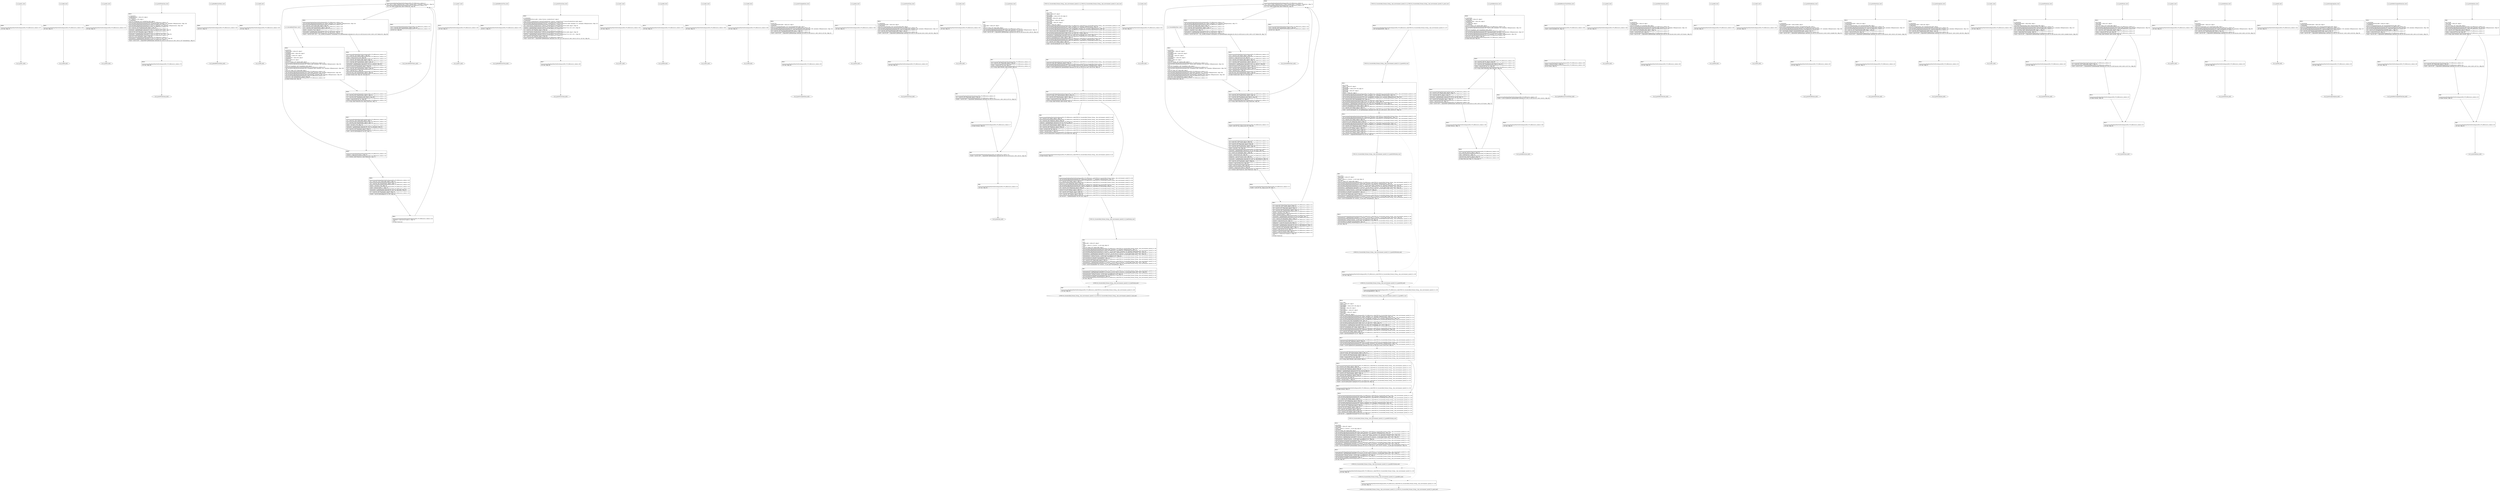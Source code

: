 digraph "icfg graph" {
BBio_ll_good1_end [label="{io_ll_good1_end}"];
BBio_ll_bad6_end [label="{io_ll_bad6_end}"];
BBio_ll_good5_end [label="{io_ll_good5_end}"];
BBio_ll_printWcharLine_end [label="{io_ll_printWcharLine_end}"];
BBio_ll_globalReturnsFalse_end [label="{io_ll_globalReturnsFalse_end}"];
BBio_ll_bad8_end [label="{io_ll_bad8_end}"];
BBio_ll_decodeHexWChars_end [label="{io_ll_decodeHexWChars_end}"];
BBio_ll_good7_end [label="{io_ll_good7_end}"];
BBio_ll_globalReturnsTrue_end [label="{io_ll_globalReturnsTrue_end}"];
BBio_ll_printStructLine_end [label="{io_ll_printStructLine_end}"];
BBio_ll_bad7_end [label="{io_ll_bad7_end}"];
BBio_ll_good6_end [label="{io_ll_good6_end}"];
BBio_ll_bad2_end [label="{io_ll_bad2_end}"];
BBio_ll_bad9_end [label="{io_ll_bad9_end}"];
BBio_ll_printUnsignedLine_end [label="{io_ll_printUnsignedLine_end}"];
BBio_ll_good4_end [label="{io_ll_good4_end}"];
BBio_ll_printSizeTLine_end [label="{io_ll_printSizeTLine_end}"];
BBio_ll_bad5_end [label="{io_ll_bad5_end}"];
BBio_ll_printLine_end [label="{io_ll_printLine_end}"];
BBCWE134_Uncontrolled_Format_String__char_environment_vprintf_31_ll_CWE134_Uncontrolled_Format_String__char_environment_vprintf_31_bad_end [label="{CWE134_Uncontrolled_Format_String__char_environment_vprintf_31_ll_CWE134_Uncontrolled_Format_String__char_environment_vprintf_31_bad_end}"];
BBCWE134_Uncontrolled_Format_String__char_environment_vprintf_31_ll_badVaSink_end [label="{CWE134_Uncontrolled_Format_String__char_environment_vprintf_31_ll_badVaSink_end}"];
BBio_ll_bad4_end [label="{io_ll_bad4_end}"];
BBio_ll_decodeHexChars_end [label="{io_ll_decodeHexChars_end}"];
BBCWE134_Uncontrolled_Format_String__char_environment_vprintf_31_ll_goodG2BVaSink_end [label="{CWE134_Uncontrolled_Format_String__char_environment_vprintf_31_ll_goodG2BVaSink_end}"];
BBio_ll_printBytesLine_end [label="{io_ll_printBytesLine_end}"];
BBio_ll_globalReturnsTrueOrFalse_end [label="{io_ll_globalReturnsTrueOrFalse_end}"];
BBCWE134_Uncontrolled_Format_String__char_environment_vprintf_31_ll_goodB2GVaSink_end [label="{CWE134_Uncontrolled_Format_String__char_environment_vprintf_31_ll_goodB2GVaSink_end}"];
BBio_ll_good3_end [label="{io_ll_good3_end}"];
BBio_ll_printHexCharLine_end [label="{io_ll_printHexCharLine_end}"];
BBio_ll_good9_end [label="{io_ll_good9_end}"];
BBCWE134_Uncontrolled_Format_String__char_environment_vprintf_31_ll_goodG2B_end [label="{CWE134_Uncontrolled_Format_String__char_environment_vprintf_31_ll_goodG2B_end}"];
BBio_ll_bad3_end [label="{io_ll_bad3_end}"];
BBio_ll_printDoubleLine_end [label="{io_ll_printDoubleLine_end}"];
BBio_ll_printShortLine_end [label="{io_ll_printShortLine_end}"];
BBio_ll_printLongLine_end [label="{io_ll_printLongLine_end}"];
BBio_ll_bad1_end [label="{io_ll_bad1_end}"];
BBio_ll_printFloatLine_end [label="{io_ll_printFloatLine_end}"];
BBio_ll_printWLine_end [label="{io_ll_printWLine_end}"];
BBio_ll_good2_end [label="{io_ll_good2_end}"];
BBio_ll_printIntLine_end [label="{io_ll_printIntLine_end}"];
BBio_ll_good8_end [label="{io_ll_good8_end}"];
BBio_ll_printLongLongLine_end [label="{io_ll_printLongLongLine_end}"];
BBCWE134_Uncontrolled_Format_String__char_environment_vprintf_31_ll_goodB2G_end [label="{CWE134_Uncontrolled_Format_String__char_environment_vprintf_31_ll_goodB2G_end}"];
BBio_ll_printHexUnsignedCharLine_end [label="{io_ll_printHexUnsignedCharLine_end}"];
BBCWE134_Uncontrolled_Format_String__char_environment_vprintf_31_ll_CWE134_Uncontrolled_Format_String__char_environment_vprintf_31_good_end [label="{CWE134_Uncontrolled_Format_String__char_environment_vprintf_31_ll_CWE134_Uncontrolled_Format_String__char_environment_vprintf_31_good_end}"];
BBio_ll_printSinkLine_end [label="{io_ll_printSinkLine_end}"];
BBio_ll_good1_start [label="{io_ll_good1_start}", shape=record];
io_ll_good1BB69 [label="{BB69:\l\l/home/raoxue/Desktop/MemVerif/workspace/000_079_886/source_code/io.c:187\l
  ret void, !dbg !52\l
}", shape=record];
BBio_ll_bad6_start [label="{io_ll_bad6_start}", shape=record];
io_ll_bad6BB83 [label="{BB83:\l\l/home/raoxue/Desktop/MemVerif/workspace/000_079_886/source_code/io.c:203\l
  ret void, !dbg !52\l
}", shape=record];
BBio_ll_good5_start [label="{io_ll_good5_start}", shape=record];
io_ll_good5BB73 [label="{BB73:\l\l/home/raoxue/Desktop/MemVerif/workspace/000_079_886/source_code/io.c:191\l
  ret void, !dbg !52\l
}", shape=record];
BBio_ll_printWcharLine_start [label="{io_ll_printWcharLine_start}", shape=record];
io_ll_printWcharLineBB28 [label="{BB28:\l\l/:2746539264\l
  %wideChar.addr = alloca i32, align 4\l
/:2746539264\l
  %s = alloca [2 x i32], align 4\l
/:2746539264\l
  store i32 %wideChar, i32* %wideChar.addr, align 4\l
/home/raoxue/Desktop/MemVerif/workspace/000_079_886/source_code/io.c:70\l
  call void @llvm.dbg.declare(metadata i32* %wideChar.addr, metadata !162, metadata !DIExpression()), !dbg !163\l
/home/raoxue/Desktop/MemVerif/workspace/000_079_886/source_code/io.c:74\l
  call void @llvm.dbg.declare(metadata [2 x i32]* %s, metadata !164, metadata !DIExpression()), !dbg !168\l
/home/raoxue/Desktop/MemVerif/workspace/000_079_886/source_code/io.c:75\l
  %0 = load i32, i32* %wideChar.addr, align 4, !dbg !61\l
/home/raoxue/Desktop/MemVerif/workspace/000_079_886/source_code/io.c:75\l
  %arrayidx = getelementptr inbounds [2 x i32], [2 x i32]* %s, i64 0, i64 0, !dbg !62\l
/home/raoxue/Desktop/MemVerif/workspace/000_079_886/source_code/io.c:75\l
  store i32 %0, i32* %arrayidx, align 4, !dbg !63\l
/home/raoxue/Desktop/MemVerif/workspace/000_079_886/source_code/io.c:76\l
  %arrayidx1 = getelementptr inbounds [2 x i32], [2 x i32]* %s, i64 0, i64 1, !dbg !64\l
/home/raoxue/Desktop/MemVerif/workspace/000_079_886/source_code/io.c:76\l
  store i32 0, i32* %arrayidx1, align 4, !dbg !65\l
/home/raoxue/Desktop/MemVerif/workspace/000_079_886/source_code/io.c:77\l
  %arraydecay = getelementptr inbounds [2 x i32], [2 x i32]* %s, i64 0, i64 0, !dbg !66\l
/home/raoxue/Desktop/MemVerif/workspace/000_079_886/source_code/io.c:77\l
  %call = call i32 (i8*, ...) @printf(i8* getelementptr inbounds ([5 x i8], [5 x i8]* @.str.10, i64 0, i64 0), i32* %arraydecay), !dbg !67\l
}", shape=record];
io_ll_printWcharLineBB28 [label="{BB28:\l\l/:2746539264\l
  %wideChar.addr = alloca i32, align 4\l
/:2746539264\l
  %s = alloca [2 x i32], align 4\l
/:2746539264\l
  store i32 %wideChar, i32* %wideChar.addr, align 4\l
/home/raoxue/Desktop/MemVerif/workspace/000_079_886/source_code/io.c:70\l
  call void @llvm.dbg.declare(metadata i32* %wideChar.addr, metadata !162, metadata !DIExpression()), !dbg !163\l
/home/raoxue/Desktop/MemVerif/workspace/000_079_886/source_code/io.c:74\l
  call void @llvm.dbg.declare(metadata [2 x i32]* %s, metadata !164, metadata !DIExpression()), !dbg !168\l
/home/raoxue/Desktop/MemVerif/workspace/000_079_886/source_code/io.c:75\l
  %0 = load i32, i32* %wideChar.addr, align 4, !dbg !61\l
/home/raoxue/Desktop/MemVerif/workspace/000_079_886/source_code/io.c:75\l
  %arrayidx = getelementptr inbounds [2 x i32], [2 x i32]* %s, i64 0, i64 0, !dbg !62\l
/home/raoxue/Desktop/MemVerif/workspace/000_079_886/source_code/io.c:75\l
  store i32 %0, i32* %arrayidx, align 4, !dbg !63\l
/home/raoxue/Desktop/MemVerif/workspace/000_079_886/source_code/io.c:76\l
  %arrayidx1 = getelementptr inbounds [2 x i32], [2 x i32]* %s, i64 0, i64 1, !dbg !64\l
/home/raoxue/Desktop/MemVerif/workspace/000_079_886/source_code/io.c:76\l
  store i32 0, i32* %arrayidx1, align 4, !dbg !65\l
/home/raoxue/Desktop/MemVerif/workspace/000_079_886/source_code/io.c:77\l
  %arraydecay = getelementptr inbounds [2 x i32], [2 x i32]* %s, i64 0, i64 0, !dbg !66\l
/home/raoxue/Desktop/MemVerif/workspace/000_079_886/source_code/io.c:77\l
  %call = call i32 (i8*, ...) @printf(i8* getelementptr inbounds ([5 x i8], [5 x i8]* @.str.10, i64 0, i64 0), i32* %arraydecay), !dbg !67\l
}", shape=record];
io_ll_printWcharLineBB29 [label="{BB29:\l\l/home/raoxue/Desktop/MemVerif/workspace/000_079_886/source_code/io.c:78\l
  ret void, !dbg !68\l
}", shape=record];
BBio_ll_globalReturnsFalse_start [label="{io_ll_globalReturnsFalse_start}", shape=record];
io_ll_globalReturnsFalseBB66 [label="{BB66:\l\l/home/raoxue/Desktop/MemVerif/workspace/000_079_886/source_code/io.c:163\l
  ret i32 0, !dbg !52\l
}", shape=record];
BBio_ll_bad8_start [label="{io_ll_bad8_start}", shape=record];
io_ll_bad8BB85 [label="{BB85:\l\l/home/raoxue/Desktop/MemVerif/workspace/000_079_886/source_code/io.c:205\l
  ret void, !dbg !52\l
}", shape=record];
BBio_ll_decodeHexWChars_start [label="{io_ll_decodeHexWChars_start}", shape=record];
io_ll_decodeHexWCharsBB55 [label="{BB55:\l\l/:91806280\l
  %bytes.addr = alloca i8*, align 8\l
/:91806280\l
  %numBytes.addr = alloca i64, align 8\l
/:91806280\l
  %hex.addr = alloca i32*, align 8\l
/:91806280\l
  %numWritten = alloca i64, align 8\l
/:91806280\l
  %byte = alloca i32, align 4\l
/:91806280\l
  store i8* %bytes, i8** %bytes.addr, align 8\l
/home/raoxue/Desktop/MemVerif/workspace/000_079_886/source_code/io.c:135\l
  call void @llvm.dbg.declare(metadata i8** %bytes.addr, metadata !290, metadata !DIExpression()), !dbg !291\l
/:135\l
  store i64 %numBytes, i64* %numBytes.addr, align 8\l
/home/raoxue/Desktop/MemVerif/workspace/000_079_886/source_code/io.c:135\l
  call void @llvm.dbg.declare(metadata i64* %numBytes.addr, metadata !292, metadata !DIExpression()), !dbg !293\l
/:135\l
  store i32* %hex, i32** %hex.addr, align 8\l
/home/raoxue/Desktop/MemVerif/workspace/000_079_886/source_code/io.c:135\l
  call void @llvm.dbg.declare(metadata i32** %hex.addr, metadata !294, metadata !DIExpression()), !dbg !295\l
/home/raoxue/Desktop/MemVerif/workspace/000_079_886/source_code/io.c:137\l
  call void @llvm.dbg.declare(metadata i64* %numWritten, metadata !296, metadata !DIExpression()), !dbg !297\l
/home/raoxue/Desktop/MemVerif/workspace/000_079_886/source_code/io.c:137\l
  store i64 0, i64* %numWritten, align 8, !dbg !65\l
/home/raoxue/Desktop/MemVerif/workspace/000_079_886/source_code/io.c:143\l
  br label %while.cond, !dbg !66\l
}", shape=record];
io_ll_decodeHexWCharsBB56 [label="{BB56:\l\l/home/raoxue/Desktop/MemVerif/workspace/000_079_886/source_code/io.c:143\l
  %0 = load i64, i64* %numWritten, align 8, !dbg !67\l
/home/raoxue/Desktop/MemVerif/workspace/000_079_886/source_code/io.c:143\l
  %1 = load i64, i64* %numBytes.addr, align 8, !dbg !68\l
/home/raoxue/Desktop/MemVerif/workspace/000_079_886/source_code/io.c:143\l
  %cmp = icmp ult i64 %0, %1, !dbg !69\l
/home/raoxue/Desktop/MemVerif/workspace/000_079_886/source_code/io.c:143\l
  br i1 %cmp, label %land.lhs.true, label %land.end, !dbg !70\l
}", shape=record];
io_ll_decodeHexWCharsBB57 [label="{BB57:\l\l/home/raoxue/Desktop/MemVerif/workspace/000_079_886/source_code/io.c:143\l
  %2 = load i32*, i32** %hex.addr, align 8, !dbg !71\l
/home/raoxue/Desktop/MemVerif/workspace/000_079_886/source_code/io.c:143\l
  %3 = load i64, i64* %numWritten, align 8, !dbg !72\l
/home/raoxue/Desktop/MemVerif/workspace/000_079_886/source_code/io.c:143\l
  %mul = mul i64 2, %3, !dbg !73\l
/home/raoxue/Desktop/MemVerif/workspace/000_079_886/source_code/io.c:143\l
  %arrayidx = getelementptr inbounds i32, i32* %2, i64 %mul, !dbg !71\l
/home/raoxue/Desktop/MemVerif/workspace/000_079_886/source_code/io.c:143\l
  %4 = load i32, i32* %arrayidx, align 4, !dbg !71\l
/home/raoxue/Desktop/MemVerif/workspace/000_079_886/source_code/io.c:143\l
  %call = call i32 @iswxdigit(i32 %4) #5, !dbg !74\l
}", shape=record];
io_ll_decodeHexWCharsBB57 [label="{BB57:\l\l/home/raoxue/Desktop/MemVerif/workspace/000_079_886/source_code/io.c:143\l
  %2 = load i32*, i32** %hex.addr, align 8, !dbg !71\l
/home/raoxue/Desktop/MemVerif/workspace/000_079_886/source_code/io.c:143\l
  %3 = load i64, i64* %numWritten, align 8, !dbg !72\l
/home/raoxue/Desktop/MemVerif/workspace/000_079_886/source_code/io.c:143\l
  %mul = mul i64 2, %3, !dbg !73\l
/home/raoxue/Desktop/MemVerif/workspace/000_079_886/source_code/io.c:143\l
  %arrayidx = getelementptr inbounds i32, i32* %2, i64 %mul, !dbg !71\l
/home/raoxue/Desktop/MemVerif/workspace/000_079_886/source_code/io.c:143\l
  %4 = load i32, i32* %arrayidx, align 4, !dbg !71\l
/home/raoxue/Desktop/MemVerif/workspace/000_079_886/source_code/io.c:143\l
  %call = call i32 @iswxdigit(i32 %4) #5, !dbg !74\l
}", shape=record];
io_ll_decodeHexWCharsBB59 [label="{BB59:\l\l/home/raoxue/Desktop/MemVerif/workspace/000_079_886/source_code/io.c:143\l
  %tobool = icmp ne i32 %call, 0, !dbg !74\l
/home/raoxue/Desktop/MemVerif/workspace/000_079_886/source_code/io.c:143\l
  br i1 %tobool, label %land.rhs, label %land.end, !dbg !75\l
}", shape=record];
io_ll_decodeHexWCharsBB60 [label="{BB60:\l\l/home/raoxue/Desktop/MemVerif/workspace/000_079_886/source_code/io.c:143\l
  %5 = load i32*, i32** %hex.addr, align 8, !dbg !76\l
/home/raoxue/Desktop/MemVerif/workspace/000_079_886/source_code/io.c:143\l
  %6 = load i64, i64* %numWritten, align 8, !dbg !77\l
/home/raoxue/Desktop/MemVerif/workspace/000_079_886/source_code/io.c:143\l
  %mul1 = mul i64 2, %6, !dbg !78\l
/home/raoxue/Desktop/MemVerif/workspace/000_079_886/source_code/io.c:143\l
  %add = add i64 %mul1, 1, !dbg !79\l
/home/raoxue/Desktop/MemVerif/workspace/000_079_886/source_code/io.c:143\l
  %arrayidx2 = getelementptr inbounds i32, i32* %5, i64 %add, !dbg !76\l
/home/raoxue/Desktop/MemVerif/workspace/000_079_886/source_code/io.c:143\l
  %7 = load i32, i32* %arrayidx2, align 4, !dbg !76\l
/home/raoxue/Desktop/MemVerif/workspace/000_079_886/source_code/io.c:143\l
  %call3 = call i32 @iswxdigit(i32 %7) #5, !dbg !80\l
}", shape=record];
io_ll_decodeHexWCharsBB60 [label="{BB60:\l\l/home/raoxue/Desktop/MemVerif/workspace/000_079_886/source_code/io.c:143\l
  %5 = load i32*, i32** %hex.addr, align 8, !dbg !76\l
/home/raoxue/Desktop/MemVerif/workspace/000_079_886/source_code/io.c:143\l
  %6 = load i64, i64* %numWritten, align 8, !dbg !77\l
/home/raoxue/Desktop/MemVerif/workspace/000_079_886/source_code/io.c:143\l
  %mul1 = mul i64 2, %6, !dbg !78\l
/home/raoxue/Desktop/MemVerif/workspace/000_079_886/source_code/io.c:143\l
  %add = add i64 %mul1, 1, !dbg !79\l
/home/raoxue/Desktop/MemVerif/workspace/000_079_886/source_code/io.c:143\l
  %arrayidx2 = getelementptr inbounds i32, i32* %5, i64 %add, !dbg !76\l
/home/raoxue/Desktop/MemVerif/workspace/000_079_886/source_code/io.c:143\l
  %7 = load i32, i32* %arrayidx2, align 4, !dbg !76\l
/home/raoxue/Desktop/MemVerif/workspace/000_079_886/source_code/io.c:143\l
  %call3 = call i32 @iswxdigit(i32 %7) #5, !dbg !80\l
}", shape=record];
io_ll_decodeHexWCharsBB61 [label="{BB61:\l\l/home/raoxue/Desktop/MemVerif/workspace/000_079_886/source_code/io.c:143\l
  %tobool4 = icmp ne i32 %call3, 0, !dbg !75\l
/:143\l
  br label %land.end\l
}", shape=record];
io_ll_decodeHexWCharsBB58 [label="{BB58:\l\l/home/raoxue/Desktop/MemVerif/workspace/000_079_886/source_code/io.c:0\l
  %8 = phi i1 [ false, %land.lhs.true ], [ false, %while.cond ], [ %tobool4, %land.rhs ], !dbg !81\l
/home/raoxue/Desktop/MemVerif/workspace/000_079_886/source_code/io.c:143\l
  br i1 %8, label %while.body, label %while.end, !dbg !66\l
}", shape=record];
io_ll_decodeHexWCharsBB62 [label="{BB62:\l\l/home/raoxue/Desktop/MemVerif/workspace/000_079_886/source_code/io.c:145\l
  call void @llvm.dbg.declare(metadata i32* %byte, metadata !314, metadata !DIExpression()), !dbg !316\l
/home/raoxue/Desktop/MemVerif/workspace/000_079_886/source_code/io.c:146\l
  %9 = load i32*, i32** %hex.addr, align 8, !dbg !85\l
/home/raoxue/Desktop/MemVerif/workspace/000_079_886/source_code/io.c:146\l
  %10 = load i64, i64* %numWritten, align 8, !dbg !86\l
/home/raoxue/Desktop/MemVerif/workspace/000_079_886/source_code/io.c:146\l
  %mul5 = mul i64 2, %10, !dbg !87\l
/home/raoxue/Desktop/MemVerif/workspace/000_079_886/source_code/io.c:146\l
  %arrayidx6 = getelementptr inbounds i32, i32* %9, i64 %mul5, !dbg !85\l
/home/raoxue/Desktop/MemVerif/workspace/000_079_886/source_code/io.c:146\l
  %call7 = call i32 (i32*, i32*, ...) @__isoc99_swscanf(i32* %arrayidx6, i32* getelementptr inbounds ([5 x i32], [5 x i32]* @.str.16, i64 0, i64 0), i32* %byte) #5, !dbg !88\l
}", shape=record];
io_ll_decodeHexWCharsBB62 [label="{BB62:\l\l/home/raoxue/Desktop/MemVerif/workspace/000_079_886/source_code/io.c:145\l
  call void @llvm.dbg.declare(metadata i32* %byte, metadata !314, metadata !DIExpression()), !dbg !316\l
/home/raoxue/Desktop/MemVerif/workspace/000_079_886/source_code/io.c:146\l
  %9 = load i32*, i32** %hex.addr, align 8, !dbg !85\l
/home/raoxue/Desktop/MemVerif/workspace/000_079_886/source_code/io.c:146\l
  %10 = load i64, i64* %numWritten, align 8, !dbg !86\l
/home/raoxue/Desktop/MemVerif/workspace/000_079_886/source_code/io.c:146\l
  %mul5 = mul i64 2, %10, !dbg !87\l
/home/raoxue/Desktop/MemVerif/workspace/000_079_886/source_code/io.c:146\l
  %arrayidx6 = getelementptr inbounds i32, i32* %9, i64 %mul5, !dbg !85\l
/home/raoxue/Desktop/MemVerif/workspace/000_079_886/source_code/io.c:146\l
  %call7 = call i32 (i32*, i32*, ...) @__isoc99_swscanf(i32* %arrayidx6, i32* getelementptr inbounds ([5 x i32], [5 x i32]* @.str.16, i64 0, i64 0), i32* %byte) #5, !dbg !88\l
}", shape=record];
io_ll_decodeHexWCharsBB64 [label="{BB64:\l\l/home/raoxue/Desktop/MemVerif/workspace/000_079_886/source_code/io.c:147\l
  %11 = load i32, i32* %byte, align 4, !dbg !89\l
/home/raoxue/Desktop/MemVerif/workspace/000_079_886/source_code/io.c:147\l
  %conv = trunc i32 %11 to i8, !dbg !90\l
/home/raoxue/Desktop/MemVerif/workspace/000_079_886/source_code/io.c:147\l
  %12 = load i8*, i8** %bytes.addr, align 8, !dbg !91\l
/home/raoxue/Desktop/MemVerif/workspace/000_079_886/source_code/io.c:147\l
  %13 = load i64, i64* %numWritten, align 8, !dbg !92\l
/home/raoxue/Desktop/MemVerif/workspace/000_079_886/source_code/io.c:147\l
  %arrayidx8 = getelementptr inbounds i8, i8* %12, i64 %13, !dbg !91\l
/home/raoxue/Desktop/MemVerif/workspace/000_079_886/source_code/io.c:147\l
  store i8 %conv, i8* %arrayidx8, align 1, !dbg !93\l
/home/raoxue/Desktop/MemVerif/workspace/000_079_886/source_code/io.c:148\l
  %14 = load i64, i64* %numWritten, align 8, !dbg !94\l
/home/raoxue/Desktop/MemVerif/workspace/000_079_886/source_code/io.c:148\l
  %inc = add i64 %14, 1, !dbg !94\l
/home/raoxue/Desktop/MemVerif/workspace/000_079_886/source_code/io.c:148\l
  store i64 %inc, i64* %numWritten, align 8, !dbg !94\l
/home/raoxue/Desktop/MemVerif/workspace/000_079_886/source_code/io.c:143\l
  br label %while.cond, !dbg !66, !llvm.loop !95\l
}", shape=record];
io_ll_decodeHexWCharsBB63 [label="{BB63:\l\l/home/raoxue/Desktop/MemVerif/workspace/000_079_886/source_code/io.c:151\l
  %15 = load i64, i64* %numWritten, align 8, !dbg !98\l
/home/raoxue/Desktop/MemVerif/workspace/000_079_886/source_code/io.c:151\l
  ret i64 %15, !dbg !99\l
}", shape=record];
BBio_ll_good7_start [label="{io_ll_good7_start}", shape=record];
io_ll_good7BB75 [label="{BB75:\l\l/home/raoxue/Desktop/MemVerif/workspace/000_079_886/source_code/io.c:193\l
  ret void, !dbg !52\l
}", shape=record];
BBio_ll_globalReturnsTrue_start [label="{io_ll_globalReturnsTrue_start}", shape=record];
io_ll_globalReturnsTrueBB65 [label="{BB65:\l\l/home/raoxue/Desktop/MemVerif/workspace/000_079_886/source_code/io.c:158\l
  ret i32 1, !dbg !52\l
}", shape=record];
BBio_ll_printStructLine_start [label="{io_ll_printStructLine_start}", shape=record];
io_ll_printStructLineBB36 [label="{BB36:\l\l/:2746539264\l
  %structTwoIntsStruct.addr = alloca %struct._twoIntsStruct*, align 8\l
/:2746539264\l
  store %struct._twoIntsStruct* %structTwoIntsStruct, %struct._twoIntsStruct** %structTwoIntsStruct.addr, align 8\l
/home/raoxue/Desktop/MemVerif/workspace/000_079_886/source_code/io.c:95\l
  call void @llvm.dbg.declare(metadata %struct._twoIntsStruct** %structTwoIntsStruct.addr, metadata !212, metadata !DIExpression()), !dbg !213\l
/home/raoxue/Desktop/MemVerif/workspace/000_079_886/source_code/io.c:97\l
  %0 = load %struct._twoIntsStruct*, %struct._twoIntsStruct** %structTwoIntsStruct.addr, align 8, !dbg !61\l
/home/raoxue/Desktop/MemVerif/workspace/000_079_886/source_code/io.c:97\l
  %intOne = getelementptr inbounds %struct._twoIntsStruct, %struct._twoIntsStruct* %0, i32 0, i32 0, !dbg !62\l
/home/raoxue/Desktop/MemVerif/workspace/000_079_886/source_code/io.c:97\l
  %1 = load i32, i32* %intOne, align 4, !dbg !62\l
/home/raoxue/Desktop/MemVerif/workspace/000_079_886/source_code/io.c:97\l
  %2 = load %struct._twoIntsStruct*, %struct._twoIntsStruct** %structTwoIntsStruct.addr, align 8, !dbg !63\l
/home/raoxue/Desktop/MemVerif/workspace/000_079_886/source_code/io.c:97\l
  %intTwo = getelementptr inbounds %struct._twoIntsStruct, %struct._twoIntsStruct* %2, i32 0, i32 1, !dbg !64\l
/home/raoxue/Desktop/MemVerif/workspace/000_079_886/source_code/io.c:97\l
  %3 = load i32, i32* %intTwo, align 4, !dbg !64\l
/home/raoxue/Desktop/MemVerif/workspace/000_079_886/source_code/io.c:97\l
  %call = call i32 (i8*, ...) @printf(i8* getelementptr inbounds ([10 x i8], [10 x i8]* @.str.13, i64 0, i64 0), i32 %1, i32 %3), !dbg !65\l
}", shape=record];
io_ll_printStructLineBB36 [label="{BB36:\l\l/:2746539264\l
  %structTwoIntsStruct.addr = alloca %struct._twoIntsStruct*, align 8\l
/:2746539264\l
  store %struct._twoIntsStruct* %structTwoIntsStruct, %struct._twoIntsStruct** %structTwoIntsStruct.addr, align 8\l
/home/raoxue/Desktop/MemVerif/workspace/000_079_886/source_code/io.c:95\l
  call void @llvm.dbg.declare(metadata %struct._twoIntsStruct** %structTwoIntsStruct.addr, metadata !212, metadata !DIExpression()), !dbg !213\l
/home/raoxue/Desktop/MemVerif/workspace/000_079_886/source_code/io.c:97\l
  %0 = load %struct._twoIntsStruct*, %struct._twoIntsStruct** %structTwoIntsStruct.addr, align 8, !dbg !61\l
/home/raoxue/Desktop/MemVerif/workspace/000_079_886/source_code/io.c:97\l
  %intOne = getelementptr inbounds %struct._twoIntsStruct, %struct._twoIntsStruct* %0, i32 0, i32 0, !dbg !62\l
/home/raoxue/Desktop/MemVerif/workspace/000_079_886/source_code/io.c:97\l
  %1 = load i32, i32* %intOne, align 4, !dbg !62\l
/home/raoxue/Desktop/MemVerif/workspace/000_079_886/source_code/io.c:97\l
  %2 = load %struct._twoIntsStruct*, %struct._twoIntsStruct** %structTwoIntsStruct.addr, align 8, !dbg !63\l
/home/raoxue/Desktop/MemVerif/workspace/000_079_886/source_code/io.c:97\l
  %intTwo = getelementptr inbounds %struct._twoIntsStruct, %struct._twoIntsStruct* %2, i32 0, i32 1, !dbg !64\l
/home/raoxue/Desktop/MemVerif/workspace/000_079_886/source_code/io.c:97\l
  %3 = load i32, i32* %intTwo, align 4, !dbg !64\l
/home/raoxue/Desktop/MemVerif/workspace/000_079_886/source_code/io.c:97\l
  %call = call i32 (i8*, ...) @printf(i8* getelementptr inbounds ([10 x i8], [10 x i8]* @.str.13, i64 0, i64 0), i32 %1, i32 %3), !dbg !65\l
}", shape=record];
io_ll_printStructLineBB37 [label="{BB37:\l\l/home/raoxue/Desktop/MemVerif/workspace/000_079_886/source_code/io.c:98\l
  ret void, !dbg !66\l
}", shape=record];
BBio_ll_bad7_start [label="{io_ll_bad7_start}", shape=record];
io_ll_bad7BB84 [label="{BB84:\l\l/home/raoxue/Desktop/MemVerif/workspace/000_079_886/source_code/io.c:204\l
  ret void, !dbg !52\l
}", shape=record];
BBio_ll_good6_start [label="{io_ll_good6_start}", shape=record];
io_ll_good6BB74 [label="{BB74:\l\l/home/raoxue/Desktop/MemVerif/workspace/000_079_886/source_code/io.c:192\l
  ret void, !dbg !52\l
}", shape=record];
BBio_ll_bad2_start [label="{io_ll_bad2_start}", shape=record];
io_ll_bad2BB79 [label="{BB79:\l\l/home/raoxue/Desktop/MemVerif/workspace/000_079_886/source_code/io.c:199\l
  ret void, !dbg !52\l
}", shape=record];
BBio_ll_bad9_start [label="{io_ll_bad9_start}", shape=record];
io_ll_bad9BB86 [label="{BB86:\l\l/home/raoxue/Desktop/MemVerif/workspace/000_079_886/source_code/io.c:206\l
  ret void, !dbg !52\l
}", shape=record];
BBio_ll_printUnsignedLine_start [label="{io_ll_printUnsignedLine_start}", shape=record];
io_ll_printUnsignedLineBB30 [label="{BB30:\l\l/:91967320\l
  %unsignedNumber.addr = alloca i32, align 4\l
/:91967320\l
  store i32 %unsignedNumber, i32* %unsignedNumber.addr, align 4\l
/home/raoxue/Desktop/MemVerif/workspace/000_079_886/source_code/io.c:80\l
  call void @llvm.dbg.declare(metadata i32* %unsignedNumber.addr, metadata !180, metadata !DIExpression()), !dbg !181\l
/home/raoxue/Desktop/MemVerif/workspace/000_079_886/source_code/io.c:82\l
  %0 = load i32, i32* %unsignedNumber.addr, align 4, !dbg !54\l
/home/raoxue/Desktop/MemVerif/workspace/000_079_886/source_code/io.c:82\l
  %call = call i32 (i8*, ...) @printf(i8* getelementptr inbounds ([4 x i8], [4 x i8]* @.str.11, i64 0, i64 0), i32 %0), !dbg !55\l
}", shape=record];
io_ll_printUnsignedLineBB30 [label="{BB30:\l\l/:91967320\l
  %unsignedNumber.addr = alloca i32, align 4\l
/:91967320\l
  store i32 %unsignedNumber, i32* %unsignedNumber.addr, align 4\l
/home/raoxue/Desktop/MemVerif/workspace/000_079_886/source_code/io.c:80\l
  call void @llvm.dbg.declare(metadata i32* %unsignedNumber.addr, metadata !180, metadata !DIExpression()), !dbg !181\l
/home/raoxue/Desktop/MemVerif/workspace/000_079_886/source_code/io.c:82\l
  %0 = load i32, i32* %unsignedNumber.addr, align 4, !dbg !54\l
/home/raoxue/Desktop/MemVerif/workspace/000_079_886/source_code/io.c:82\l
  %call = call i32 (i8*, ...) @printf(i8* getelementptr inbounds ([4 x i8], [4 x i8]* @.str.11, i64 0, i64 0), i32 %0), !dbg !55\l
}", shape=record];
io_ll_printUnsignedLineBB31 [label="{BB31:\l\l/home/raoxue/Desktop/MemVerif/workspace/000_079_886/source_code/io.c:83\l
  ret void, !dbg !56\l
}", shape=record];
BBio_ll_good4_start [label="{io_ll_good4_start}", shape=record];
io_ll_good4BB72 [label="{BB72:\l\l/home/raoxue/Desktop/MemVerif/workspace/000_079_886/source_code/io.c:190\l
  ret void, !dbg !52\l
}", shape=record];
BBio_ll_printSizeTLine_start [label="{io_ll_printSizeTLine_start}", shape=record];
io_ll_printSizeTLineBB24 [label="{BB24:\l\l/:2746539264\l
  %sizeTNumber.addr = alloca i64, align 8\l
/:2746539264\l
  store i64 %sizeTNumber, i64* %sizeTNumber.addr, align 8\l
/home/raoxue/Desktop/MemVerif/workspace/000_079_886/source_code/io.c:60\l
  call void @llvm.dbg.declare(metadata i64* %sizeTNumber.addr, metadata !146, metadata !DIExpression()), !dbg !147\l
/home/raoxue/Desktop/MemVerif/workspace/000_079_886/source_code/io.c:62\l
  %0 = load i64, i64* %sizeTNumber.addr, align 8, !dbg !57\l
/home/raoxue/Desktop/MemVerif/workspace/000_079_886/source_code/io.c:62\l
  %call = call i32 (i8*, ...) @printf(i8* getelementptr inbounds ([5 x i8], [5 x i8]* @.str.8, i64 0, i64 0), i64 %0), !dbg !58\l
}", shape=record];
io_ll_printSizeTLineBB24 [label="{BB24:\l\l/:2746539264\l
  %sizeTNumber.addr = alloca i64, align 8\l
/:2746539264\l
  store i64 %sizeTNumber, i64* %sizeTNumber.addr, align 8\l
/home/raoxue/Desktop/MemVerif/workspace/000_079_886/source_code/io.c:60\l
  call void @llvm.dbg.declare(metadata i64* %sizeTNumber.addr, metadata !146, metadata !DIExpression()), !dbg !147\l
/home/raoxue/Desktop/MemVerif/workspace/000_079_886/source_code/io.c:62\l
  %0 = load i64, i64* %sizeTNumber.addr, align 8, !dbg !57\l
/home/raoxue/Desktop/MemVerif/workspace/000_079_886/source_code/io.c:62\l
  %call = call i32 (i8*, ...) @printf(i8* getelementptr inbounds ([5 x i8], [5 x i8]* @.str.8, i64 0, i64 0), i64 %0), !dbg !58\l
}", shape=record];
io_ll_printSizeTLineBB25 [label="{BB25:\l\l/home/raoxue/Desktop/MemVerif/workspace/000_079_886/source_code/io.c:63\l
  ret void, !dbg !59\l
}", shape=record];
BBio_ll_bad5_start [label="{io_ll_bad5_start}", shape=record];
io_ll_bad5BB82 [label="{BB82:\l\l/home/raoxue/Desktop/MemVerif/workspace/000_079_886/source_code/io.c:202\l
  ret void, !dbg !52\l
}", shape=record];
BBio_ll_printLine_start [label="{io_ll_printLine_start}", shape=record];
io_ll_printLineBB0 [label="{BB0:\l\l/:415\l
  %line.addr = alloca i8*, align 8\l
/:415\l
  store i8* %line, i8** %line.addr, align 8\l
/home/raoxue/Desktop/MemVerif/workspace/000_079_886/source_code/io.c:11\l
  call void @llvm.dbg.declare(metadata i8** %line.addr, metadata !52, metadata !DIExpression()), !dbg !53\l
/home/raoxue/Desktop/MemVerif/workspace/000_079_886/source_code/io.c:13\l
  %call = call i32 (i8*, ...) @printf(i8* getelementptr inbounds ([9 x i8], [9 x i8]* @.str, i64 0, i64 0)), !dbg !54\l
}", shape=record];
io_ll_printLineBB0 [label="{BB0:\l\l/:415\l
  %line.addr = alloca i8*, align 8\l
/:415\l
  store i8* %line, i8** %line.addr, align 8\l
/home/raoxue/Desktop/MemVerif/workspace/000_079_886/source_code/io.c:11\l
  call void @llvm.dbg.declare(metadata i8** %line.addr, metadata !52, metadata !DIExpression()), !dbg !53\l
/home/raoxue/Desktop/MemVerif/workspace/000_079_886/source_code/io.c:13\l
  %call = call i32 (i8*, ...) @printf(i8* getelementptr inbounds ([9 x i8], [9 x i8]* @.str, i64 0, i64 0)), !dbg !54\l
}", shape=record];
io_ll_printLineBB1 [label="{BB1:\l\l/home/raoxue/Desktop/MemVerif/workspace/000_079_886/source_code/io.c:14\l
  %0 = load i8*, i8** %line.addr, align 8, !dbg !55\l
/home/raoxue/Desktop/MemVerif/workspace/000_079_886/source_code/io.c:14\l
  %cmp = icmp ne i8* %0, null, !dbg !57\l
/home/raoxue/Desktop/MemVerif/workspace/000_079_886/source_code/io.c:14\l
  br i1 %cmp, label %if.then, label %if.end, !dbg !58\l
}", shape=record];
io_ll_printLineBB2 [label="{BB2:\l\l/home/raoxue/Desktop/MemVerif/workspace/000_079_886/source_code/io.c:16\l
  %1 = load i8*, i8** %line.addr, align 8, !dbg !59\l
/home/raoxue/Desktop/MemVerif/workspace/000_079_886/source_code/io.c:16\l
  %call1 = call i32 (i8*, ...) @printf(i8* getelementptr inbounds ([4 x i8], [4 x i8]* @.str.1, i64 0, i64 0), i8* %1), !dbg !61\l
}", shape=record];
io_ll_printLineBB2 [label="{BB2:\l\l/home/raoxue/Desktop/MemVerif/workspace/000_079_886/source_code/io.c:16\l
  %1 = load i8*, i8** %line.addr, align 8, !dbg !59\l
/home/raoxue/Desktop/MemVerif/workspace/000_079_886/source_code/io.c:16\l
  %call1 = call i32 (i8*, ...) @printf(i8* getelementptr inbounds ([4 x i8], [4 x i8]* @.str.1, i64 0, i64 0), i8* %1), !dbg !61\l
}", shape=record];
io_ll_printLineBB4 [label="{BB4:\l\l/home/raoxue/Desktop/MemVerif/workspace/000_079_886/source_code/io.c:17\l
  br label %if.end, !dbg !62\l
}", shape=record];
io_ll_printLineBB3 [label="{BB3:\l\l/home/raoxue/Desktop/MemVerif/workspace/000_079_886/source_code/io.c:18\l
  %call2 = call i32 (i8*, ...) @printf(i8* getelementptr inbounds ([9 x i8], [9 x i8]* @.str.2, i64 0, i64 0)), !dbg !63\l
}", shape=record];
io_ll_printLineBB3 [label="{BB3:\l\l/home/raoxue/Desktop/MemVerif/workspace/000_079_886/source_code/io.c:18\l
  %call2 = call i32 (i8*, ...) @printf(i8* getelementptr inbounds ([9 x i8], [9 x i8]* @.str.2, i64 0, i64 0)), !dbg !63\l
}", shape=record];
io_ll_printLineBB5 [label="{BB5:\l\l/home/raoxue/Desktop/MemVerif/workspace/000_079_886/source_code/io.c:19\l
  ret void, !dbg !64\l
}", shape=record];
BBCWE134_Uncontrolled_Format_String__char_environment_vprintf_31_ll_CWE134_Uncontrolled_Format_String__char_environment_vprintf_31_bad_start [label="{CWE134_Uncontrolled_Format_String__char_environment_vprintf_31_ll_CWE134_Uncontrolled_Format_String__char_environment_vprintf_31_bad_start}", shape=record];
CWE134_Uncontrolled_Format_String__char_environment_vprintf_31_ll_CWE134_Uncontrolled_Format_String__char_environment_vprintf_31_badBB2 [label="{BB2:\l\l/:90107080\l
  %data = alloca i8*, align 8\l
/:90107080\l
  %dataBuffer = alloca [100 x i8], align 16\l
/:90107080\l
  %dataLen = alloca i64, align 8\l
/:90107080\l
  %environment = alloca i8*, align 8\l
/:90107080\l
  %dataCopy = alloca i8*, align 8\l
/:90107080\l
  %data4 = alloca i8*, align 8\l
/home/raoxue/Desktop/MemVerif/workspace/000_079_886/source_code/CWE134_Uncontrolled_Format_String__char_environment_vprintf_31.c:49\l
  call void @llvm.dbg.declare(metadata i8** %data, metadata !43, metadata !DIExpression()), !dbg !44\l
/home/raoxue/Desktop/MemVerif/workspace/000_079_886/source_code/CWE134_Uncontrolled_Format_String__char_environment_vprintf_31.c:50\l
  call void @llvm.dbg.declare(metadata [100 x i8]* %dataBuffer, metadata !45, metadata !DIExpression()), !dbg !49\l
/home/raoxue/Desktop/MemVerif/workspace/000_079_886/source_code/CWE134_Uncontrolled_Format_String__char_environment_vprintf_31.c:50\l
  %0 = bitcast [100 x i8]* %dataBuffer to i8*, !dbg !20\l
/home/raoxue/Desktop/MemVerif/workspace/000_079_886/source_code/CWE134_Uncontrolled_Format_String__char_environment_vprintf_31.c:50\l
  call void @llvm.memset.p0i8.i64(i8* align 16 %0, i8 0, i64 100, i1 false), !dbg !20\l
/home/raoxue/Desktop/MemVerif/workspace/000_079_886/source_code/CWE134_Uncontrolled_Format_String__char_environment_vprintf_31.c:51\l
  %arraydecay = getelementptr inbounds [100 x i8], [100 x i8]* %dataBuffer, i64 0, i64 0, !dbg !21\l
/home/raoxue/Desktop/MemVerif/workspace/000_079_886/source_code/CWE134_Uncontrolled_Format_String__char_environment_vprintf_31.c:51\l
  store i8* %arraydecay, i8** %data, align 8, !dbg !22\l
/home/raoxue/Desktop/MemVerif/workspace/000_079_886/source_code/CWE134_Uncontrolled_Format_String__char_environment_vprintf_31.c:54\l
  call void @llvm.dbg.declare(metadata i64* %dataLen, metadata !52, metadata !DIExpression()), !dbg !57\l
/home/raoxue/Desktop/MemVerif/workspace/000_079_886/source_code/CWE134_Uncontrolled_Format_String__char_environment_vprintf_31.c:54\l
  %1 = load i8*, i8** %data, align 8, !dbg !29\l
/home/raoxue/Desktop/MemVerif/workspace/000_079_886/source_code/CWE134_Uncontrolled_Format_String__char_environment_vprintf_31.c:54\l
  %call = call i64 @strlen(i8* %1) #7, !dbg !30\l
}", shape=record];
CWE134_Uncontrolled_Format_String__char_environment_vprintf_31_ll_CWE134_Uncontrolled_Format_String__char_environment_vprintf_31_badBB2 [label="{BB2:\l\l/:90107080\l
  %data = alloca i8*, align 8\l
/:90107080\l
  %dataBuffer = alloca [100 x i8], align 16\l
/:90107080\l
  %dataLen = alloca i64, align 8\l
/:90107080\l
  %environment = alloca i8*, align 8\l
/:90107080\l
  %dataCopy = alloca i8*, align 8\l
/:90107080\l
  %data4 = alloca i8*, align 8\l
/home/raoxue/Desktop/MemVerif/workspace/000_079_886/source_code/CWE134_Uncontrolled_Format_String__char_environment_vprintf_31.c:49\l
  call void @llvm.dbg.declare(metadata i8** %data, metadata !43, metadata !DIExpression()), !dbg !44\l
/home/raoxue/Desktop/MemVerif/workspace/000_079_886/source_code/CWE134_Uncontrolled_Format_String__char_environment_vprintf_31.c:50\l
  call void @llvm.dbg.declare(metadata [100 x i8]* %dataBuffer, metadata !45, metadata !DIExpression()), !dbg !49\l
/home/raoxue/Desktop/MemVerif/workspace/000_079_886/source_code/CWE134_Uncontrolled_Format_String__char_environment_vprintf_31.c:50\l
  %0 = bitcast [100 x i8]* %dataBuffer to i8*, !dbg !20\l
/home/raoxue/Desktop/MemVerif/workspace/000_079_886/source_code/CWE134_Uncontrolled_Format_String__char_environment_vprintf_31.c:50\l
  call void @llvm.memset.p0i8.i64(i8* align 16 %0, i8 0, i64 100, i1 false), !dbg !20\l
/home/raoxue/Desktop/MemVerif/workspace/000_079_886/source_code/CWE134_Uncontrolled_Format_String__char_environment_vprintf_31.c:51\l
  %arraydecay = getelementptr inbounds [100 x i8], [100 x i8]* %dataBuffer, i64 0, i64 0, !dbg !21\l
/home/raoxue/Desktop/MemVerif/workspace/000_079_886/source_code/CWE134_Uncontrolled_Format_String__char_environment_vprintf_31.c:51\l
  store i8* %arraydecay, i8** %data, align 8, !dbg !22\l
/home/raoxue/Desktop/MemVerif/workspace/000_079_886/source_code/CWE134_Uncontrolled_Format_String__char_environment_vprintf_31.c:54\l
  call void @llvm.dbg.declare(metadata i64* %dataLen, metadata !52, metadata !DIExpression()), !dbg !57\l
/home/raoxue/Desktop/MemVerif/workspace/000_079_886/source_code/CWE134_Uncontrolled_Format_String__char_environment_vprintf_31.c:54\l
  %1 = load i8*, i8** %data, align 8, !dbg !29\l
/home/raoxue/Desktop/MemVerif/workspace/000_079_886/source_code/CWE134_Uncontrolled_Format_String__char_environment_vprintf_31.c:54\l
  %call = call i64 @strlen(i8* %1) #7, !dbg !30\l
}", shape=record];
CWE134_Uncontrolled_Format_String__char_environment_vprintf_31_ll_CWE134_Uncontrolled_Format_String__char_environment_vprintf_31_badBB3 [label="{BB3:\l\l/home/raoxue/Desktop/MemVerif/workspace/000_079_886/source_code/CWE134_Uncontrolled_Format_String__char_environment_vprintf_31.c:54\l
  store i64 %call, i64* %dataLen, align 8, !dbg !28\l
/home/raoxue/Desktop/MemVerif/workspace/000_079_886/source_code/CWE134_Uncontrolled_Format_String__char_environment_vprintf_31.c:55\l
  call void @llvm.dbg.declare(metadata i8** %environment, metadata !60, metadata !DIExpression()), !dbg !61\l
/home/raoxue/Desktop/MemVerif/workspace/000_079_886/source_code/CWE134_Uncontrolled_Format_String__char_environment_vprintf_31.c:55\l
  %call1 = call i8* @getenv(i8* getelementptr inbounds ([4 x i8], [4 x i8]* @.str, i64 0, i64 0)) #8, !dbg !33\l
}", shape=record];
CWE134_Uncontrolled_Format_String__char_environment_vprintf_31_ll_CWE134_Uncontrolled_Format_String__char_environment_vprintf_31_badBB3 [label="{BB3:\l\l/home/raoxue/Desktop/MemVerif/workspace/000_079_886/source_code/CWE134_Uncontrolled_Format_String__char_environment_vprintf_31.c:54\l
  store i64 %call, i64* %dataLen, align 8, !dbg !28\l
/home/raoxue/Desktop/MemVerif/workspace/000_079_886/source_code/CWE134_Uncontrolled_Format_String__char_environment_vprintf_31.c:55\l
  call void @llvm.dbg.declare(metadata i8** %environment, metadata !60, metadata !DIExpression()), !dbg !61\l
/home/raoxue/Desktop/MemVerif/workspace/000_079_886/source_code/CWE134_Uncontrolled_Format_String__char_environment_vprintf_31.c:55\l
  %call1 = call i8* @getenv(i8* getelementptr inbounds ([4 x i8], [4 x i8]* @.str, i64 0, i64 0)) #8, !dbg !33\l
}", shape=record];
CWE134_Uncontrolled_Format_String__char_environment_vprintf_31_ll_CWE134_Uncontrolled_Format_String__char_environment_vprintf_31_badBB4 [label="{BB4:\l\l/home/raoxue/Desktop/MemVerif/workspace/000_079_886/source_code/CWE134_Uncontrolled_Format_String__char_environment_vprintf_31.c:55\l
  store i8* %call1, i8** %environment, align 8, !dbg !32\l
/home/raoxue/Desktop/MemVerif/workspace/000_079_886/source_code/CWE134_Uncontrolled_Format_String__char_environment_vprintf_31.c:57\l
  %2 = load i8*, i8** %environment, align 8, !dbg !34\l
/home/raoxue/Desktop/MemVerif/workspace/000_079_886/source_code/CWE134_Uncontrolled_Format_String__char_environment_vprintf_31.c:57\l
  %cmp = icmp ne i8* %2, null, !dbg !36\l
/home/raoxue/Desktop/MemVerif/workspace/000_079_886/source_code/CWE134_Uncontrolled_Format_String__char_environment_vprintf_31.c:57\l
  br i1 %cmp, label %if.then, label %if.end, !dbg !37\l
}", shape=record];
CWE134_Uncontrolled_Format_String__char_environment_vprintf_31_ll_CWE134_Uncontrolled_Format_String__char_environment_vprintf_31_badBB5 [label="{BB5:\l\l/home/raoxue/Desktop/MemVerif/workspace/000_079_886/source_code/CWE134_Uncontrolled_Format_String__char_environment_vprintf_31.c:60\l
  %3 = load i8*, i8** %data, align 8, !dbg !38\l
/home/raoxue/Desktop/MemVerif/workspace/000_079_886/source_code/CWE134_Uncontrolled_Format_String__char_environment_vprintf_31.c:60\l
  %4 = load i64, i64* %dataLen, align 8, !dbg !40\l
/home/raoxue/Desktop/MemVerif/workspace/000_079_886/source_code/CWE134_Uncontrolled_Format_String__char_environment_vprintf_31.c:60\l
  %add.ptr = getelementptr inbounds i8, i8* %3, i64 %4, !dbg !41\l
/home/raoxue/Desktop/MemVerif/workspace/000_079_886/source_code/CWE134_Uncontrolled_Format_String__char_environment_vprintf_31.c:60\l
  %5 = load i8*, i8** %environment, align 8, !dbg !42\l
/home/raoxue/Desktop/MemVerif/workspace/000_079_886/source_code/CWE134_Uncontrolled_Format_String__char_environment_vprintf_31.c:60\l
  %6 = load i64, i64* %dataLen, align 8, !dbg !43\l
/home/raoxue/Desktop/MemVerif/workspace/000_079_886/source_code/CWE134_Uncontrolled_Format_String__char_environment_vprintf_31.c:60\l
  %sub = sub i64 100, %6, !dbg !44\l
/home/raoxue/Desktop/MemVerif/workspace/000_079_886/source_code/CWE134_Uncontrolled_Format_String__char_environment_vprintf_31.c:60\l
  %sub2 = sub i64 %sub, 1, !dbg !45\l
/home/raoxue/Desktop/MemVerif/workspace/000_079_886/source_code/CWE134_Uncontrolled_Format_String__char_environment_vprintf_31.c:60\l
  %call3 = call i8* @strncat(i8* %add.ptr, i8* %5, i64 %sub2) #8, !dbg !46\l
}", shape=record];
CWE134_Uncontrolled_Format_String__char_environment_vprintf_31_ll_CWE134_Uncontrolled_Format_String__char_environment_vprintf_31_badBB5 [label="{BB5:\l\l/home/raoxue/Desktop/MemVerif/workspace/000_079_886/source_code/CWE134_Uncontrolled_Format_String__char_environment_vprintf_31.c:60\l
  %3 = load i8*, i8** %data, align 8, !dbg !38\l
/home/raoxue/Desktop/MemVerif/workspace/000_079_886/source_code/CWE134_Uncontrolled_Format_String__char_environment_vprintf_31.c:60\l
  %4 = load i64, i64* %dataLen, align 8, !dbg !40\l
/home/raoxue/Desktop/MemVerif/workspace/000_079_886/source_code/CWE134_Uncontrolled_Format_String__char_environment_vprintf_31.c:60\l
  %add.ptr = getelementptr inbounds i8, i8* %3, i64 %4, !dbg !41\l
/home/raoxue/Desktop/MemVerif/workspace/000_079_886/source_code/CWE134_Uncontrolled_Format_String__char_environment_vprintf_31.c:60\l
  %5 = load i8*, i8** %environment, align 8, !dbg !42\l
/home/raoxue/Desktop/MemVerif/workspace/000_079_886/source_code/CWE134_Uncontrolled_Format_String__char_environment_vprintf_31.c:60\l
  %6 = load i64, i64* %dataLen, align 8, !dbg !43\l
/home/raoxue/Desktop/MemVerif/workspace/000_079_886/source_code/CWE134_Uncontrolled_Format_String__char_environment_vprintf_31.c:60\l
  %sub = sub i64 100, %6, !dbg !44\l
/home/raoxue/Desktop/MemVerif/workspace/000_079_886/source_code/CWE134_Uncontrolled_Format_String__char_environment_vprintf_31.c:60\l
  %sub2 = sub i64 %sub, 1, !dbg !45\l
/home/raoxue/Desktop/MemVerif/workspace/000_079_886/source_code/CWE134_Uncontrolled_Format_String__char_environment_vprintf_31.c:60\l
  %call3 = call i8* @strncat(i8* %add.ptr, i8* %5, i64 %sub2) #8, !dbg !46\l
}", shape=record];
CWE134_Uncontrolled_Format_String__char_environment_vprintf_31_ll_CWE134_Uncontrolled_Format_String__char_environment_vprintf_31_badBB7 [label="{BB7:\l\l/home/raoxue/Desktop/MemVerif/workspace/000_079_886/source_code/CWE134_Uncontrolled_Format_String__char_environment_vprintf_31.c:61\l
  br label %if.end, !dbg !47\l
}", shape=record];
CWE134_Uncontrolled_Format_String__char_environment_vprintf_31_ll_CWE134_Uncontrolled_Format_String__char_environment_vprintf_31_badBB6 [label="{BB6:\l\l/home/raoxue/Desktop/MemVerif/workspace/000_079_886/source_code/CWE134_Uncontrolled_Format_String__char_environment_vprintf_31.c:64\l
  call void @llvm.dbg.declare(metadata i8** %dataCopy, metadata !77, metadata !DIExpression()), !dbg !79\l
/home/raoxue/Desktop/MemVerif/workspace/000_079_886/source_code/CWE134_Uncontrolled_Format_String__char_environment_vprintf_31.c:64\l
  %7 = load i8*, i8** %data, align 8, !dbg !51\l
/home/raoxue/Desktop/MemVerif/workspace/000_079_886/source_code/CWE134_Uncontrolled_Format_String__char_environment_vprintf_31.c:64\l
  store i8* %7, i8** %dataCopy, align 8, !dbg !50\l
/home/raoxue/Desktop/MemVerif/workspace/000_079_886/source_code/CWE134_Uncontrolled_Format_String__char_environment_vprintf_31.c:65\l
  call void @llvm.dbg.declare(metadata i8** %data4, metadata !81, metadata !DIExpression()), !dbg !82\l
/home/raoxue/Desktop/MemVerif/workspace/000_079_886/source_code/CWE134_Uncontrolled_Format_String__char_environment_vprintf_31.c:65\l
  %8 = load i8*, i8** %dataCopy, align 8, !dbg !54\l
/home/raoxue/Desktop/MemVerif/workspace/000_079_886/source_code/CWE134_Uncontrolled_Format_String__char_environment_vprintf_31.c:65\l
  store i8* %8, i8** %data4, align 8, !dbg !53\l
/home/raoxue/Desktop/MemVerif/workspace/000_079_886/source_code/CWE134_Uncontrolled_Format_String__char_environment_vprintf_31.c:66\l
  %9 = load i8*, i8** %data4, align 8, !dbg !55\l
/home/raoxue/Desktop/MemVerif/workspace/000_079_886/source_code/CWE134_Uncontrolled_Format_String__char_environment_vprintf_31.c:66\l
  %10 = load i8*, i8** %data4, align 8, !dbg !56\l
/home/raoxue/Desktop/MemVerif/workspace/000_079_886/source_code/CWE134_Uncontrolled_Format_String__char_environment_vprintf_31.c:66\l
  call void (i8*, ...) @badVaSink(i8* %9, i8* %10), !dbg !57\l
}", shape=record];
CWE134_Uncontrolled_Format_String__char_environment_vprintf_31_ll_CWE134_Uncontrolled_Format_String__char_environment_vprintf_31_badBB6 [label="{BB6:\l\l/home/raoxue/Desktop/MemVerif/workspace/000_079_886/source_code/CWE134_Uncontrolled_Format_String__char_environment_vprintf_31.c:64\l
  call void @llvm.dbg.declare(metadata i8** %dataCopy, metadata !77, metadata !DIExpression()), !dbg !79\l
/home/raoxue/Desktop/MemVerif/workspace/000_079_886/source_code/CWE134_Uncontrolled_Format_String__char_environment_vprintf_31.c:64\l
  %7 = load i8*, i8** %data, align 8, !dbg !51\l
/home/raoxue/Desktop/MemVerif/workspace/000_079_886/source_code/CWE134_Uncontrolled_Format_String__char_environment_vprintf_31.c:64\l
  store i8* %7, i8** %dataCopy, align 8, !dbg !50\l
/home/raoxue/Desktop/MemVerif/workspace/000_079_886/source_code/CWE134_Uncontrolled_Format_String__char_environment_vprintf_31.c:65\l
  call void @llvm.dbg.declare(metadata i8** %data4, metadata !81, metadata !DIExpression()), !dbg !82\l
/home/raoxue/Desktop/MemVerif/workspace/000_079_886/source_code/CWE134_Uncontrolled_Format_String__char_environment_vprintf_31.c:65\l
  %8 = load i8*, i8** %dataCopy, align 8, !dbg !54\l
/home/raoxue/Desktop/MemVerif/workspace/000_079_886/source_code/CWE134_Uncontrolled_Format_String__char_environment_vprintf_31.c:65\l
  store i8* %8, i8** %data4, align 8, !dbg !53\l
/home/raoxue/Desktop/MemVerif/workspace/000_079_886/source_code/CWE134_Uncontrolled_Format_String__char_environment_vprintf_31.c:66\l
  %9 = load i8*, i8** %data4, align 8, !dbg !55\l
/home/raoxue/Desktop/MemVerif/workspace/000_079_886/source_code/CWE134_Uncontrolled_Format_String__char_environment_vprintf_31.c:66\l
  %10 = load i8*, i8** %data4, align 8, !dbg !56\l
/home/raoxue/Desktop/MemVerif/workspace/000_079_886/source_code/CWE134_Uncontrolled_Format_String__char_environment_vprintf_31.c:66\l
  call void (i8*, ...) @badVaSink(i8* %9, i8* %10), !dbg !57\l
}", shape=record];
CWE134_Uncontrolled_Format_String__char_environment_vprintf_31_ll_CWE134_Uncontrolled_Format_String__char_environment_vprintf_31_badBB8 [label="{BB8:\l\l/home/raoxue/Desktop/MemVerif/workspace/000_079_886/source_code/CWE134_Uncontrolled_Format_String__char_environment_vprintf_31.c:68\l
  ret void, !dbg !58\l
}", shape=record];
BBCWE134_Uncontrolled_Format_String__char_environment_vprintf_31_ll_badVaSink_start [label="{CWE134_Uncontrolled_Format_String__char_environment_vprintf_31_ll_badVaSink_start}", shape=record];
CWE134_Uncontrolled_Format_String__char_environment_vprintf_31_ll_badVaSinkBB0 [label="{BB0:\l\l/:415\l
  %data.addr = alloca i8*, align 8\l
/:415\l
  %args = alloca [1 x %struct.__va_list_tag], align 16\l
/:415\l
  store i8* %data, i8** %data.addr, align 8\l
/home/raoxue/Desktop/MemVerif/workspace/000_079_886/source_code/CWE134_Uncontrolled_Format_String__char_environment_vprintf_31.c:36\l
  call void @llvm.dbg.declare(metadata i8** %data.addr, metadata !14, metadata !DIExpression()), !dbg !15\l
/home/raoxue/Desktop/MemVerif/workspace/000_079_886/source_code/CWE134_Uncontrolled_Format_String__char_environment_vprintf_31.c:39\l
  call void @llvm.dbg.declare(metadata [1 x %struct.__va_list_tag]* %args, metadata !16, metadata !DIExpression()), !dbg !33\l
/home/raoxue/Desktop/MemVerif/workspace/000_079_886/source_code/CWE134_Uncontrolled_Format_String__char_environment_vprintf_31.c:40\l
  %arraydecay = getelementptr inbounds [1 x %struct.__va_list_tag], [1 x %struct.__va_list_tag]* %args, i64 0, i64 0, !dbg !34\l
/home/raoxue/Desktop/MemVerif/workspace/000_079_886/source_code/CWE134_Uncontrolled_Format_String__char_environment_vprintf_31.c:40\l
  %arraydecay1 = bitcast %struct.__va_list_tag* %arraydecay to i8*, !dbg !34\l
/home/raoxue/Desktop/MemVerif/workspace/000_079_886/source_code/CWE134_Uncontrolled_Format_String__char_environment_vprintf_31.c:40\l
  call void @llvm.va_start(i8* %arraydecay1), !dbg !34\l
/home/raoxue/Desktop/MemVerif/workspace/000_079_886/source_code/CWE134_Uncontrolled_Format_String__char_environment_vprintf_31.c:42\l
  %0 = load i8*, i8** %data.addr, align 8, !dbg !35\l
/home/raoxue/Desktop/MemVerif/workspace/000_079_886/source_code/CWE134_Uncontrolled_Format_String__char_environment_vprintf_31.c:42\l
  %arraydecay2 = getelementptr inbounds [1 x %struct.__va_list_tag], [1 x %struct.__va_list_tag]* %args, i64 0, i64 0, !dbg !36\l
/home/raoxue/Desktop/MemVerif/workspace/000_079_886/source_code/CWE134_Uncontrolled_Format_String__char_environment_vprintf_31.c:42\l
  %call = call i32 @vprintf(i8* %0, %struct.__va_list_tag* %arraydecay2), !dbg !37\l
}", shape=record];
CWE134_Uncontrolled_Format_String__char_environment_vprintf_31_ll_badVaSinkBB0 [label="{BB0:\l\l/:415\l
  %data.addr = alloca i8*, align 8\l
/:415\l
  %args = alloca [1 x %struct.__va_list_tag], align 16\l
/:415\l
  store i8* %data, i8** %data.addr, align 8\l
/home/raoxue/Desktop/MemVerif/workspace/000_079_886/source_code/CWE134_Uncontrolled_Format_String__char_environment_vprintf_31.c:36\l
  call void @llvm.dbg.declare(metadata i8** %data.addr, metadata !14, metadata !DIExpression()), !dbg !15\l
/home/raoxue/Desktop/MemVerif/workspace/000_079_886/source_code/CWE134_Uncontrolled_Format_String__char_environment_vprintf_31.c:39\l
  call void @llvm.dbg.declare(metadata [1 x %struct.__va_list_tag]* %args, metadata !16, metadata !DIExpression()), !dbg !33\l
/home/raoxue/Desktop/MemVerif/workspace/000_079_886/source_code/CWE134_Uncontrolled_Format_String__char_environment_vprintf_31.c:40\l
  %arraydecay = getelementptr inbounds [1 x %struct.__va_list_tag], [1 x %struct.__va_list_tag]* %args, i64 0, i64 0, !dbg !34\l
/home/raoxue/Desktop/MemVerif/workspace/000_079_886/source_code/CWE134_Uncontrolled_Format_String__char_environment_vprintf_31.c:40\l
  %arraydecay1 = bitcast %struct.__va_list_tag* %arraydecay to i8*, !dbg !34\l
/home/raoxue/Desktop/MemVerif/workspace/000_079_886/source_code/CWE134_Uncontrolled_Format_String__char_environment_vprintf_31.c:40\l
  call void @llvm.va_start(i8* %arraydecay1), !dbg !34\l
/home/raoxue/Desktop/MemVerif/workspace/000_079_886/source_code/CWE134_Uncontrolled_Format_String__char_environment_vprintf_31.c:42\l
  %0 = load i8*, i8** %data.addr, align 8, !dbg !35\l
/home/raoxue/Desktop/MemVerif/workspace/000_079_886/source_code/CWE134_Uncontrolled_Format_String__char_environment_vprintf_31.c:42\l
  %arraydecay2 = getelementptr inbounds [1 x %struct.__va_list_tag], [1 x %struct.__va_list_tag]* %args, i64 0, i64 0, !dbg !36\l
/home/raoxue/Desktop/MemVerif/workspace/000_079_886/source_code/CWE134_Uncontrolled_Format_String__char_environment_vprintf_31.c:42\l
  %call = call i32 @vprintf(i8* %0, %struct.__va_list_tag* %arraydecay2), !dbg !37\l
}", shape=record];
CWE134_Uncontrolled_Format_String__char_environment_vprintf_31_ll_badVaSinkBB1 [label="{BB1:\l\l/home/raoxue/Desktop/MemVerif/workspace/000_079_886/source_code/CWE134_Uncontrolled_Format_String__char_environment_vprintf_31.c:43\l
  %arraydecay3 = getelementptr inbounds [1 x %struct.__va_list_tag], [1 x %struct.__va_list_tag]* %args, i64 0, i64 0, !dbg !38\l
/home/raoxue/Desktop/MemVerif/workspace/000_079_886/source_code/CWE134_Uncontrolled_Format_String__char_environment_vprintf_31.c:43\l
  %arraydecay34 = bitcast %struct.__va_list_tag* %arraydecay3 to i8*, !dbg !38\l
/home/raoxue/Desktop/MemVerif/workspace/000_079_886/source_code/CWE134_Uncontrolled_Format_String__char_environment_vprintf_31.c:43\l
  call void @llvm.va_end(i8* %arraydecay34), !dbg !38\l
/home/raoxue/Desktop/MemVerif/workspace/000_079_886/source_code/CWE134_Uncontrolled_Format_String__char_environment_vprintf_31.c:45\l
  ret void, !dbg !39\l
}", shape=record];
BBio_ll_bad4_start [label="{io_ll_bad4_start}", shape=record];
io_ll_bad4BB81 [label="{BB81:\l\l/home/raoxue/Desktop/MemVerif/workspace/000_079_886/source_code/io.c:201\l
  ret void, !dbg !52\l
}", shape=record];
BBio_ll_decodeHexChars_start [label="{io_ll_decodeHexChars_start}", shape=record];
io_ll_decodeHexCharsBB45 [label="{BB45:\l\l/:91820608\l
  %bytes.addr = alloca i8*, align 8\l
/:91820608\l
  %numBytes.addr = alloca i64, align 8\l
/:91820608\l
  %hex.addr = alloca i8*, align 8\l
/:91820608\l
  %numWritten = alloca i64, align 8\l
/:91820608\l
  %byte = alloca i32, align 4\l
/:91820608\l
  store i8* %bytes, i8** %bytes.addr, align 8\l
/home/raoxue/Desktop/MemVerif/workspace/000_079_886/source_code/io.c:113\l
  call void @llvm.dbg.declare(metadata i8** %bytes.addr, metadata !253, metadata !DIExpression()), !dbg !254\l
/:113\l
  store i64 %numBytes, i64* %numBytes.addr, align 8\l
/home/raoxue/Desktop/MemVerif/workspace/000_079_886/source_code/io.c:113\l
  call void @llvm.dbg.declare(metadata i64* %numBytes.addr, metadata !255, metadata !DIExpression()), !dbg !256\l
/:113\l
  store i8* %hex, i8** %hex.addr, align 8\l
/home/raoxue/Desktop/MemVerif/workspace/000_079_886/source_code/io.c:113\l
  call void @llvm.dbg.declare(metadata i8** %hex.addr, metadata !257, metadata !DIExpression()), !dbg !258\l
/home/raoxue/Desktop/MemVerif/workspace/000_079_886/source_code/io.c:115\l
  call void @llvm.dbg.declare(metadata i64* %numWritten, metadata !259, metadata !DIExpression()), !dbg !260\l
/home/raoxue/Desktop/MemVerif/workspace/000_079_886/source_code/io.c:115\l
  store i64 0, i64* %numWritten, align 8, !dbg !63\l
/home/raoxue/Desktop/MemVerif/workspace/000_079_886/source_code/io.c:121\l
  br label %while.cond, !dbg !64\l
}", shape=record];
io_ll_decodeHexCharsBB46 [label="{BB46:\l\l/home/raoxue/Desktop/MemVerif/workspace/000_079_886/source_code/io.c:121\l
  %0 = load i64, i64* %numWritten, align 8, !dbg !65\l
/home/raoxue/Desktop/MemVerif/workspace/000_079_886/source_code/io.c:121\l
  %1 = load i64, i64* %numBytes.addr, align 8, !dbg !66\l
/home/raoxue/Desktop/MemVerif/workspace/000_079_886/source_code/io.c:121\l
  %cmp = icmp ult i64 %0, %1, !dbg !67\l
/home/raoxue/Desktop/MemVerif/workspace/000_079_886/source_code/io.c:121\l
  br i1 %cmp, label %land.lhs.true, label %land.end, !dbg !68\l
}", shape=record];
io_ll_decodeHexCharsBB47 [label="{BB47:\l\l/home/raoxue/Desktop/MemVerif/workspace/000_079_886/source_code/io.c:121\l
  %call = call i16** @__ctype_b_loc() #5, !dbg !69\l
}", shape=record];
io_ll_decodeHexCharsBB47 [label="{BB47:\l\l/home/raoxue/Desktop/MemVerif/workspace/000_079_886/source_code/io.c:121\l
  %call = call i16** @__ctype_b_loc() #5, !dbg !69\l
}", shape=record];
io_ll_decodeHexCharsBB49 [label="{BB49:\l\l/home/raoxue/Desktop/MemVerif/workspace/000_079_886/source_code/io.c:121\l
  %2 = load i16*, i16** %call, align 8, !dbg !69\l
/home/raoxue/Desktop/MemVerif/workspace/000_079_886/source_code/io.c:121\l
  %3 = load i8*, i8** %hex.addr, align 8, !dbg !69\l
/home/raoxue/Desktop/MemVerif/workspace/000_079_886/source_code/io.c:121\l
  %4 = load i64, i64* %numWritten, align 8, !dbg !69\l
/home/raoxue/Desktop/MemVerif/workspace/000_079_886/source_code/io.c:121\l
  %mul = mul i64 2, %4, !dbg !69\l
/home/raoxue/Desktop/MemVerif/workspace/000_079_886/source_code/io.c:121\l
  %arrayidx = getelementptr inbounds i8, i8* %3, i64 %mul, !dbg !69\l
/home/raoxue/Desktop/MemVerif/workspace/000_079_886/source_code/io.c:121\l
  %5 = load i8, i8* %arrayidx, align 1, !dbg !69\l
/home/raoxue/Desktop/MemVerif/workspace/000_079_886/source_code/io.c:121\l
  %conv = sext i8 %5 to i32, !dbg !69\l
/home/raoxue/Desktop/MemVerif/workspace/000_079_886/source_code/io.c:121\l
  %idxprom = sext i32 %conv to i64, !dbg !69\l
/home/raoxue/Desktop/MemVerif/workspace/000_079_886/source_code/io.c:121\l
  %arrayidx1 = getelementptr inbounds i16, i16* %2, i64 %idxprom, !dbg !69\l
/home/raoxue/Desktop/MemVerif/workspace/000_079_886/source_code/io.c:121\l
  %6 = load i16, i16* %arrayidx1, align 2, !dbg !69\l
/home/raoxue/Desktop/MemVerif/workspace/000_079_886/source_code/io.c:121\l
  %conv2 = zext i16 %6 to i32, !dbg !69\l
/home/raoxue/Desktop/MemVerif/workspace/000_079_886/source_code/io.c:121\l
  %and = and i32 %conv2, 4096, !dbg !69\l
/home/raoxue/Desktop/MemVerif/workspace/000_079_886/source_code/io.c:121\l
  %tobool = icmp ne i32 %and, 0, !dbg !69\l
/home/raoxue/Desktop/MemVerif/workspace/000_079_886/source_code/io.c:121\l
  br i1 %tobool, label %land.rhs, label %land.end, !dbg !70\l
}", shape=record];
io_ll_decodeHexCharsBB50 [label="{BB50:\l\l/home/raoxue/Desktop/MemVerif/workspace/000_079_886/source_code/io.c:121\l
  %call3 = call i16** @__ctype_b_loc() #5, !dbg !71\l
}", shape=record];
io_ll_decodeHexCharsBB50 [label="{BB50:\l\l/home/raoxue/Desktop/MemVerif/workspace/000_079_886/source_code/io.c:121\l
  %call3 = call i16** @__ctype_b_loc() #5, !dbg !71\l
}", shape=record];
io_ll_decodeHexCharsBB51 [label="{BB51:\l\l/home/raoxue/Desktop/MemVerif/workspace/000_079_886/source_code/io.c:121\l
  %7 = load i16*, i16** %call3, align 8, !dbg !71\l
/home/raoxue/Desktop/MemVerif/workspace/000_079_886/source_code/io.c:121\l
  %8 = load i8*, i8** %hex.addr, align 8, !dbg !71\l
/home/raoxue/Desktop/MemVerif/workspace/000_079_886/source_code/io.c:121\l
  %9 = load i64, i64* %numWritten, align 8, !dbg !71\l
/home/raoxue/Desktop/MemVerif/workspace/000_079_886/source_code/io.c:121\l
  %mul4 = mul i64 2, %9, !dbg !71\l
/home/raoxue/Desktop/MemVerif/workspace/000_079_886/source_code/io.c:121\l
  %add = add i64 %mul4, 1, !dbg !71\l
/home/raoxue/Desktop/MemVerif/workspace/000_079_886/source_code/io.c:121\l
  %arrayidx5 = getelementptr inbounds i8, i8* %8, i64 %add, !dbg !71\l
/home/raoxue/Desktop/MemVerif/workspace/000_079_886/source_code/io.c:121\l
  %10 = load i8, i8* %arrayidx5, align 1, !dbg !71\l
/home/raoxue/Desktop/MemVerif/workspace/000_079_886/source_code/io.c:121\l
  %conv6 = sext i8 %10 to i32, !dbg !71\l
/home/raoxue/Desktop/MemVerif/workspace/000_079_886/source_code/io.c:121\l
  %idxprom7 = sext i32 %conv6 to i64, !dbg !71\l
/home/raoxue/Desktop/MemVerif/workspace/000_079_886/source_code/io.c:121\l
  %arrayidx8 = getelementptr inbounds i16, i16* %7, i64 %idxprom7, !dbg !71\l
/home/raoxue/Desktop/MemVerif/workspace/000_079_886/source_code/io.c:121\l
  %11 = load i16, i16* %arrayidx8, align 2, !dbg !71\l
/home/raoxue/Desktop/MemVerif/workspace/000_079_886/source_code/io.c:121\l
  %conv9 = zext i16 %11 to i32, !dbg !71\l
/home/raoxue/Desktop/MemVerif/workspace/000_079_886/source_code/io.c:121\l
  %and10 = and i32 %conv9, 4096, !dbg !71\l
/home/raoxue/Desktop/MemVerif/workspace/000_079_886/source_code/io.c:121\l
  %tobool11 = icmp ne i32 %and10, 0, !dbg !70\l
/:121\l
  br label %land.end\l
}", shape=record];
io_ll_decodeHexCharsBB48 [label="{BB48:\l\l/home/raoxue/Desktop/MemVerif/workspace/000_079_886/source_code/io.c:0\l
  %12 = phi i1 [ false, %land.lhs.true ], [ false, %while.cond ], [ %tobool11, %land.rhs ], !dbg !72\l
/home/raoxue/Desktop/MemVerif/workspace/000_079_886/source_code/io.c:121\l
  br i1 %12, label %while.body, label %while.end, !dbg !64\l
}", shape=record];
io_ll_decodeHexCharsBB52 [label="{BB52:\l\l/home/raoxue/Desktop/MemVerif/workspace/000_079_886/source_code/io.c:123\l
  call void @llvm.dbg.declare(metadata i32* %byte, metadata !270, metadata !DIExpression()), !dbg !272\l
/home/raoxue/Desktop/MemVerif/workspace/000_079_886/source_code/io.c:124\l
  %13 = load i8*, i8** %hex.addr, align 8, !dbg !76\l
/home/raoxue/Desktop/MemVerif/workspace/000_079_886/source_code/io.c:124\l
  %14 = load i64, i64* %numWritten, align 8, !dbg !77\l
/home/raoxue/Desktop/MemVerif/workspace/000_079_886/source_code/io.c:124\l
  %mul12 = mul i64 2, %14, !dbg !78\l
/home/raoxue/Desktop/MemVerif/workspace/000_079_886/source_code/io.c:124\l
  %arrayidx13 = getelementptr inbounds i8, i8* %13, i64 %mul12, !dbg !76\l
/home/raoxue/Desktop/MemVerif/workspace/000_079_886/source_code/io.c:124\l
  %call14 = call i32 (i8*, i8*, ...) @__isoc99_sscanf(i8* %arrayidx13, i8* getelementptr inbounds ([5 x i8], [5 x i8]* @.str.14, i64 0, i64 0), i32* %byte) #6, !dbg !79\l
}", shape=record];
io_ll_decodeHexCharsBB52 [label="{BB52:\l\l/home/raoxue/Desktop/MemVerif/workspace/000_079_886/source_code/io.c:123\l
  call void @llvm.dbg.declare(metadata i32* %byte, metadata !270, metadata !DIExpression()), !dbg !272\l
/home/raoxue/Desktop/MemVerif/workspace/000_079_886/source_code/io.c:124\l
  %13 = load i8*, i8** %hex.addr, align 8, !dbg !76\l
/home/raoxue/Desktop/MemVerif/workspace/000_079_886/source_code/io.c:124\l
  %14 = load i64, i64* %numWritten, align 8, !dbg !77\l
/home/raoxue/Desktop/MemVerif/workspace/000_079_886/source_code/io.c:124\l
  %mul12 = mul i64 2, %14, !dbg !78\l
/home/raoxue/Desktop/MemVerif/workspace/000_079_886/source_code/io.c:124\l
  %arrayidx13 = getelementptr inbounds i8, i8* %13, i64 %mul12, !dbg !76\l
/home/raoxue/Desktop/MemVerif/workspace/000_079_886/source_code/io.c:124\l
  %call14 = call i32 (i8*, i8*, ...) @__isoc99_sscanf(i8* %arrayidx13, i8* getelementptr inbounds ([5 x i8], [5 x i8]* @.str.14, i64 0, i64 0), i32* %byte) #6, !dbg !79\l
}", shape=record];
io_ll_decodeHexCharsBB54 [label="{BB54:\l\l/home/raoxue/Desktop/MemVerif/workspace/000_079_886/source_code/io.c:125\l
  %15 = load i32, i32* %byte, align 4, !dbg !80\l
/home/raoxue/Desktop/MemVerif/workspace/000_079_886/source_code/io.c:125\l
  %conv15 = trunc i32 %15 to i8, !dbg !81\l
/home/raoxue/Desktop/MemVerif/workspace/000_079_886/source_code/io.c:125\l
  %16 = load i8*, i8** %bytes.addr, align 8, !dbg !82\l
/home/raoxue/Desktop/MemVerif/workspace/000_079_886/source_code/io.c:125\l
  %17 = load i64, i64* %numWritten, align 8, !dbg !83\l
/home/raoxue/Desktop/MemVerif/workspace/000_079_886/source_code/io.c:125\l
  %arrayidx16 = getelementptr inbounds i8, i8* %16, i64 %17, !dbg !82\l
/home/raoxue/Desktop/MemVerif/workspace/000_079_886/source_code/io.c:125\l
  store i8 %conv15, i8* %arrayidx16, align 1, !dbg !84\l
/home/raoxue/Desktop/MemVerif/workspace/000_079_886/source_code/io.c:126\l
  %18 = load i64, i64* %numWritten, align 8, !dbg !85\l
/home/raoxue/Desktop/MemVerif/workspace/000_079_886/source_code/io.c:126\l
  %inc = add i64 %18, 1, !dbg !85\l
/home/raoxue/Desktop/MemVerif/workspace/000_079_886/source_code/io.c:126\l
  store i64 %inc, i64* %numWritten, align 8, !dbg !85\l
/home/raoxue/Desktop/MemVerif/workspace/000_079_886/source_code/io.c:121\l
  br label %while.cond, !dbg !64, !llvm.loop !86\l
}", shape=record];
io_ll_decodeHexCharsBB53 [label="{BB53:\l\l/home/raoxue/Desktop/MemVerif/workspace/000_079_886/source_code/io.c:129\l
  %19 = load i64, i64* %numWritten, align 8, !dbg !89\l
/home/raoxue/Desktop/MemVerif/workspace/000_079_886/source_code/io.c:129\l
  ret i64 %19, !dbg !90\l
}", shape=record];
BBCWE134_Uncontrolled_Format_String__char_environment_vprintf_31_ll_goodG2BVaSink_start [label="{CWE134_Uncontrolled_Format_String__char_environment_vprintf_31_ll_goodG2BVaSink_start}", shape=record];
CWE134_Uncontrolled_Format_String__char_environment_vprintf_31_ll_goodG2BVaSinkBB9 [label="{BB9:\l\l/:90119976\l
  %data.addr = alloca i8*, align 8\l
/:90119976\l
  %args = alloca [1 x %struct.__va_list_tag], align 16\l
/:90119976\l
  store i8* %data, i8** %data.addr, align 8\l
/home/raoxue/Desktop/MemVerif/workspace/000_079_886/source_code/CWE134_Uncontrolled_Format_String__char_environment_vprintf_31.c:75\l
  call void @llvm.dbg.declare(metadata i8** %data.addr, metadata !89, metadata !DIExpression()), !dbg !90\l
/home/raoxue/Desktop/MemVerif/workspace/000_079_886/source_code/CWE134_Uncontrolled_Format_String__char_environment_vprintf_31.c:78\l
  call void @llvm.dbg.declare(metadata [1 x %struct.__va_list_tag]* %args, metadata !91, metadata !DIExpression()), !dbg !93\l
/home/raoxue/Desktop/MemVerif/workspace/000_079_886/source_code/CWE134_Uncontrolled_Format_String__char_environment_vprintf_31.c:79\l
  %arraydecay = getelementptr inbounds [1 x %struct.__va_list_tag], [1 x %struct.__va_list_tag]* %args, i64 0, i64 0, !dbg !34\l
/home/raoxue/Desktop/MemVerif/workspace/000_079_886/source_code/CWE134_Uncontrolled_Format_String__char_environment_vprintf_31.c:79\l
  %arraydecay1 = bitcast %struct.__va_list_tag* %arraydecay to i8*, !dbg !34\l
/home/raoxue/Desktop/MemVerif/workspace/000_079_886/source_code/CWE134_Uncontrolled_Format_String__char_environment_vprintf_31.c:79\l
  call void @llvm.va_start(i8* %arraydecay1), !dbg !34\l
/home/raoxue/Desktop/MemVerif/workspace/000_079_886/source_code/CWE134_Uncontrolled_Format_String__char_environment_vprintf_31.c:81\l
  %0 = load i8*, i8** %data.addr, align 8, !dbg !35\l
/home/raoxue/Desktop/MemVerif/workspace/000_079_886/source_code/CWE134_Uncontrolled_Format_String__char_environment_vprintf_31.c:81\l
  %arraydecay2 = getelementptr inbounds [1 x %struct.__va_list_tag], [1 x %struct.__va_list_tag]* %args, i64 0, i64 0, !dbg !36\l
/home/raoxue/Desktop/MemVerif/workspace/000_079_886/source_code/CWE134_Uncontrolled_Format_String__char_environment_vprintf_31.c:81\l
  %call = call i32 @vprintf(i8* %0, %struct.__va_list_tag* %arraydecay2), !dbg !37\l
}", shape=record];
CWE134_Uncontrolled_Format_String__char_environment_vprintf_31_ll_goodG2BVaSinkBB9 [label="{BB9:\l\l/:90119976\l
  %data.addr = alloca i8*, align 8\l
/:90119976\l
  %args = alloca [1 x %struct.__va_list_tag], align 16\l
/:90119976\l
  store i8* %data, i8** %data.addr, align 8\l
/home/raoxue/Desktop/MemVerif/workspace/000_079_886/source_code/CWE134_Uncontrolled_Format_String__char_environment_vprintf_31.c:75\l
  call void @llvm.dbg.declare(metadata i8** %data.addr, metadata !89, metadata !DIExpression()), !dbg !90\l
/home/raoxue/Desktop/MemVerif/workspace/000_079_886/source_code/CWE134_Uncontrolled_Format_String__char_environment_vprintf_31.c:78\l
  call void @llvm.dbg.declare(metadata [1 x %struct.__va_list_tag]* %args, metadata !91, metadata !DIExpression()), !dbg !93\l
/home/raoxue/Desktop/MemVerif/workspace/000_079_886/source_code/CWE134_Uncontrolled_Format_String__char_environment_vprintf_31.c:79\l
  %arraydecay = getelementptr inbounds [1 x %struct.__va_list_tag], [1 x %struct.__va_list_tag]* %args, i64 0, i64 0, !dbg !34\l
/home/raoxue/Desktop/MemVerif/workspace/000_079_886/source_code/CWE134_Uncontrolled_Format_String__char_environment_vprintf_31.c:79\l
  %arraydecay1 = bitcast %struct.__va_list_tag* %arraydecay to i8*, !dbg !34\l
/home/raoxue/Desktop/MemVerif/workspace/000_079_886/source_code/CWE134_Uncontrolled_Format_String__char_environment_vprintf_31.c:79\l
  call void @llvm.va_start(i8* %arraydecay1), !dbg !34\l
/home/raoxue/Desktop/MemVerif/workspace/000_079_886/source_code/CWE134_Uncontrolled_Format_String__char_environment_vprintf_31.c:81\l
  %0 = load i8*, i8** %data.addr, align 8, !dbg !35\l
/home/raoxue/Desktop/MemVerif/workspace/000_079_886/source_code/CWE134_Uncontrolled_Format_String__char_environment_vprintf_31.c:81\l
  %arraydecay2 = getelementptr inbounds [1 x %struct.__va_list_tag], [1 x %struct.__va_list_tag]* %args, i64 0, i64 0, !dbg !36\l
/home/raoxue/Desktop/MemVerif/workspace/000_079_886/source_code/CWE134_Uncontrolled_Format_String__char_environment_vprintf_31.c:81\l
  %call = call i32 @vprintf(i8* %0, %struct.__va_list_tag* %arraydecay2), !dbg !37\l
}", shape=record];
CWE134_Uncontrolled_Format_String__char_environment_vprintf_31_ll_goodG2BVaSinkBB10 [label="{BB10:\l\l/home/raoxue/Desktop/MemVerif/workspace/000_079_886/source_code/CWE134_Uncontrolled_Format_String__char_environment_vprintf_31.c:82\l
  %arraydecay3 = getelementptr inbounds [1 x %struct.__va_list_tag], [1 x %struct.__va_list_tag]* %args, i64 0, i64 0, !dbg !38\l
/home/raoxue/Desktop/MemVerif/workspace/000_079_886/source_code/CWE134_Uncontrolled_Format_String__char_environment_vprintf_31.c:82\l
  %arraydecay34 = bitcast %struct.__va_list_tag* %arraydecay3 to i8*, !dbg !38\l
/home/raoxue/Desktop/MemVerif/workspace/000_079_886/source_code/CWE134_Uncontrolled_Format_String__char_environment_vprintf_31.c:82\l
  call void @llvm.va_end(i8* %arraydecay34), !dbg !38\l
/home/raoxue/Desktop/MemVerif/workspace/000_079_886/source_code/CWE134_Uncontrolled_Format_String__char_environment_vprintf_31.c:84\l
  ret void, !dbg !39\l
}", shape=record];
BBio_ll_printBytesLine_start [label="{io_ll_printBytesLine_start}", shape=record];
io_ll_printBytesLineBB38 [label="{BB38:\l\l/:2746539264\l
  %bytes.addr = alloca i8*, align 8\l
/:2746539264\l
  %numBytes.addr = alloca i64, align 8\l
/:2746539264\l
  %i = alloca i64, align 8\l
/:2746539264\l
  store i8* %bytes, i8** %bytes.addr, align 8\l
/home/raoxue/Desktop/MemVerif/workspace/000_079_886/source_code/io.c:100\l
  call void @llvm.dbg.declare(metadata i8** %bytes.addr, metadata !224, metadata !DIExpression()), !dbg !225\l
/:100\l
  store i64 %numBytes, i64* %numBytes.addr, align 8\l
/home/raoxue/Desktop/MemVerif/workspace/000_079_886/source_code/io.c:100\l
  call void @llvm.dbg.declare(metadata i64* %numBytes.addr, metadata !226, metadata !DIExpression()), !dbg !227\l
/home/raoxue/Desktop/MemVerif/workspace/000_079_886/source_code/io.c:102\l
  call void @llvm.dbg.declare(metadata i64* %i, metadata !228, metadata !DIExpression()), !dbg !229\l
/home/raoxue/Desktop/MemVerif/workspace/000_079_886/source_code/io.c:103\l
  store i64 0, i64* %i, align 8, !dbg !62\l
/home/raoxue/Desktop/MemVerif/workspace/000_079_886/source_code/io.c:103\l
  br label %for.cond, !dbg !64\l
}", shape=record];
io_ll_printBytesLineBB39 [label="{BB39:\l\l/home/raoxue/Desktop/MemVerif/workspace/000_079_886/source_code/io.c:103\l
  %0 = load i64, i64* %i, align 8, !dbg !65\l
/home/raoxue/Desktop/MemVerif/workspace/000_079_886/source_code/io.c:103\l
  %1 = load i64, i64* %numBytes.addr, align 8, !dbg !67\l
/home/raoxue/Desktop/MemVerif/workspace/000_079_886/source_code/io.c:103\l
  %cmp = icmp ult i64 %0, %1, !dbg !68\l
/home/raoxue/Desktop/MemVerif/workspace/000_079_886/source_code/io.c:103\l
  br i1 %cmp, label %for.body, label %for.end, !dbg !69\l
}", shape=record];
io_ll_printBytesLineBB40 [label="{BB40:\l\l/home/raoxue/Desktop/MemVerif/workspace/000_079_886/source_code/io.c:105\l
  %2 = load i8*, i8** %bytes.addr, align 8, !dbg !70\l
/home/raoxue/Desktop/MemVerif/workspace/000_079_886/source_code/io.c:105\l
  %3 = load i64, i64* %i, align 8, !dbg !72\l
/home/raoxue/Desktop/MemVerif/workspace/000_079_886/source_code/io.c:105\l
  %arrayidx = getelementptr inbounds i8, i8* %2, i64 %3, !dbg !70\l
/home/raoxue/Desktop/MemVerif/workspace/000_079_886/source_code/io.c:105\l
  %4 = load i8, i8* %arrayidx, align 1, !dbg !70\l
/home/raoxue/Desktop/MemVerif/workspace/000_079_886/source_code/io.c:105\l
  %conv = zext i8 %4 to i32, !dbg !70\l
/home/raoxue/Desktop/MemVerif/workspace/000_079_886/source_code/io.c:105\l
  %call = call i32 (i8*, ...) @printf(i8* getelementptr inbounds ([5 x i8], [5 x i8]* @.str.14, i64 0, i64 0), i32 %conv), !dbg !73\l
}", shape=record];
io_ll_printBytesLineBB40 [label="{BB40:\l\l/home/raoxue/Desktop/MemVerif/workspace/000_079_886/source_code/io.c:105\l
  %2 = load i8*, i8** %bytes.addr, align 8, !dbg !70\l
/home/raoxue/Desktop/MemVerif/workspace/000_079_886/source_code/io.c:105\l
  %3 = load i64, i64* %i, align 8, !dbg !72\l
/home/raoxue/Desktop/MemVerif/workspace/000_079_886/source_code/io.c:105\l
  %arrayidx = getelementptr inbounds i8, i8* %2, i64 %3, !dbg !70\l
/home/raoxue/Desktop/MemVerif/workspace/000_079_886/source_code/io.c:105\l
  %4 = load i8, i8* %arrayidx, align 1, !dbg !70\l
/home/raoxue/Desktop/MemVerif/workspace/000_079_886/source_code/io.c:105\l
  %conv = zext i8 %4 to i32, !dbg !70\l
/home/raoxue/Desktop/MemVerif/workspace/000_079_886/source_code/io.c:105\l
  %call = call i32 (i8*, ...) @printf(i8* getelementptr inbounds ([5 x i8], [5 x i8]* @.str.14, i64 0, i64 0), i32 %conv), !dbg !73\l
}", shape=record];
io_ll_printBytesLineBB42 [label="{BB42:\l\l/home/raoxue/Desktop/MemVerif/workspace/000_079_886/source_code/io.c:106\l
  br label %for.inc, !dbg !74\l
}", shape=record];
io_ll_printBytesLineBB43 [label="{BB43:\l\l/home/raoxue/Desktop/MemVerif/workspace/000_079_886/source_code/io.c:103\l
  %5 = load i64, i64* %i, align 8, !dbg !75\l
/home/raoxue/Desktop/MemVerif/workspace/000_079_886/source_code/io.c:103\l
  %inc = add i64 %5, 1, !dbg !75\l
/home/raoxue/Desktop/MemVerif/workspace/000_079_886/source_code/io.c:103\l
  store i64 %inc, i64* %i, align 8, !dbg !75\l
/home/raoxue/Desktop/MemVerif/workspace/000_079_886/source_code/io.c:103\l
  br label %for.cond, !dbg !76, !llvm.loop !77\l
}", shape=record];
io_ll_printBytesLineBB41 [label="{BB41:\l\l/home/raoxue/Desktop/MemVerif/workspace/000_079_886/source_code/io.c:107\l
  %call1 = call i32 @puts(i8* getelementptr inbounds ([1 x i8], [1 x i8]* @.str.15, i64 0, i64 0)), !dbg !80\l
}", shape=record];
io_ll_printBytesLineBB41 [label="{BB41:\l\l/home/raoxue/Desktop/MemVerif/workspace/000_079_886/source_code/io.c:107\l
  %call1 = call i32 @puts(i8* getelementptr inbounds ([1 x i8], [1 x i8]* @.str.15, i64 0, i64 0)), !dbg !80\l
}", shape=record];
io_ll_printBytesLineBB44 [label="{BB44:\l\l/home/raoxue/Desktop/MemVerif/workspace/000_079_886/source_code/io.c:108\l
  ret void, !dbg !81\l
}", shape=record];
BBio_ll_globalReturnsTrueOrFalse_start [label="{io_ll_globalReturnsTrueOrFalse_start}", shape=record];
io_ll_globalReturnsTrueOrFalseBB67 [label="{BB67:\l\l/home/raoxue/Desktop/MemVerif/workspace/000_079_886/source_code/io.c:168\l
  %call = call i32 @rand() #5, !dbg !52\l
}", shape=record];
io_ll_globalReturnsTrueOrFalseBB67 [label="{BB67:\l\l/home/raoxue/Desktop/MemVerif/workspace/000_079_886/source_code/io.c:168\l
  %call = call i32 @rand() #5, !dbg !52\l
}", shape=record];
io_ll_globalReturnsTrueOrFalseBB68 [label="{BB68:\l\l/home/raoxue/Desktop/MemVerif/workspace/000_079_886/source_code/io.c:168\l
  %rem = srem i32 %call, 2, !dbg !53\l
/home/raoxue/Desktop/MemVerif/workspace/000_079_886/source_code/io.c:168\l
  ret i32 %rem, !dbg !54\l
}", shape=record];
BBCWE134_Uncontrolled_Format_String__char_environment_vprintf_31_ll_goodB2GVaSink_start [label="{CWE134_Uncontrolled_Format_String__char_environment_vprintf_31_ll_goodB2GVaSink_start}", shape=record];
CWE134_Uncontrolled_Format_String__char_environment_vprintf_31_ll_goodB2GVaSinkBB14 [label="{BB14:\l\l/:90168096\l
  %data.addr = alloca i8*, align 8\l
/:90168096\l
  %args = alloca [1 x %struct.__va_list_tag], align 16\l
/:90168096\l
  store i8* %data, i8** %data.addr, align 8\l
/home/raoxue/Desktop/MemVerif/workspace/000_079_886/source_code/CWE134_Uncontrolled_Format_String__char_environment_vprintf_31.c:101\l
  call void @llvm.dbg.declare(metadata i8** %data.addr, metadata !121, metadata !DIExpression()), !dbg !122\l
/home/raoxue/Desktop/MemVerif/workspace/000_079_886/source_code/CWE134_Uncontrolled_Format_String__char_environment_vprintf_31.c:104\l
  call void @llvm.dbg.declare(metadata [1 x %struct.__va_list_tag]* %args, metadata !123, metadata !DIExpression()), !dbg !125\l
/home/raoxue/Desktop/MemVerif/workspace/000_079_886/source_code/CWE134_Uncontrolled_Format_String__char_environment_vprintf_31.c:105\l
  %arraydecay = getelementptr inbounds [1 x %struct.__va_list_tag], [1 x %struct.__va_list_tag]* %args, i64 0, i64 0, !dbg !34\l
/home/raoxue/Desktop/MemVerif/workspace/000_079_886/source_code/CWE134_Uncontrolled_Format_String__char_environment_vprintf_31.c:105\l
  %arraydecay1 = bitcast %struct.__va_list_tag* %arraydecay to i8*, !dbg !34\l
/home/raoxue/Desktop/MemVerif/workspace/000_079_886/source_code/CWE134_Uncontrolled_Format_String__char_environment_vprintf_31.c:105\l
  call void @llvm.va_start(i8* %arraydecay1), !dbg !34\l
/home/raoxue/Desktop/MemVerif/workspace/000_079_886/source_code/CWE134_Uncontrolled_Format_String__char_environment_vprintf_31.c:107\l
  %arraydecay2 = getelementptr inbounds [1 x %struct.__va_list_tag], [1 x %struct.__va_list_tag]* %args, i64 0, i64 0, !dbg !35\l
/home/raoxue/Desktop/MemVerif/workspace/000_079_886/source_code/CWE134_Uncontrolled_Format_String__char_environment_vprintf_31.c:107\l
  %call = call i32 @vprintf(i8* getelementptr inbounds ([3 x i8], [3 x i8]* @.str.2, i64 0, i64 0), %struct.__va_list_tag* %arraydecay2), !dbg !36\l
}", shape=record];
CWE134_Uncontrolled_Format_String__char_environment_vprintf_31_ll_goodB2GVaSinkBB14 [label="{BB14:\l\l/:90168096\l
  %data.addr = alloca i8*, align 8\l
/:90168096\l
  %args = alloca [1 x %struct.__va_list_tag], align 16\l
/:90168096\l
  store i8* %data, i8** %data.addr, align 8\l
/home/raoxue/Desktop/MemVerif/workspace/000_079_886/source_code/CWE134_Uncontrolled_Format_String__char_environment_vprintf_31.c:101\l
  call void @llvm.dbg.declare(metadata i8** %data.addr, metadata !121, metadata !DIExpression()), !dbg !122\l
/home/raoxue/Desktop/MemVerif/workspace/000_079_886/source_code/CWE134_Uncontrolled_Format_String__char_environment_vprintf_31.c:104\l
  call void @llvm.dbg.declare(metadata [1 x %struct.__va_list_tag]* %args, metadata !123, metadata !DIExpression()), !dbg !125\l
/home/raoxue/Desktop/MemVerif/workspace/000_079_886/source_code/CWE134_Uncontrolled_Format_String__char_environment_vprintf_31.c:105\l
  %arraydecay = getelementptr inbounds [1 x %struct.__va_list_tag], [1 x %struct.__va_list_tag]* %args, i64 0, i64 0, !dbg !34\l
/home/raoxue/Desktop/MemVerif/workspace/000_079_886/source_code/CWE134_Uncontrolled_Format_String__char_environment_vprintf_31.c:105\l
  %arraydecay1 = bitcast %struct.__va_list_tag* %arraydecay to i8*, !dbg !34\l
/home/raoxue/Desktop/MemVerif/workspace/000_079_886/source_code/CWE134_Uncontrolled_Format_String__char_environment_vprintf_31.c:105\l
  call void @llvm.va_start(i8* %arraydecay1), !dbg !34\l
/home/raoxue/Desktop/MemVerif/workspace/000_079_886/source_code/CWE134_Uncontrolled_Format_String__char_environment_vprintf_31.c:107\l
  %arraydecay2 = getelementptr inbounds [1 x %struct.__va_list_tag], [1 x %struct.__va_list_tag]* %args, i64 0, i64 0, !dbg !35\l
/home/raoxue/Desktop/MemVerif/workspace/000_079_886/source_code/CWE134_Uncontrolled_Format_String__char_environment_vprintf_31.c:107\l
  %call = call i32 @vprintf(i8* getelementptr inbounds ([3 x i8], [3 x i8]* @.str.2, i64 0, i64 0), %struct.__va_list_tag* %arraydecay2), !dbg !36\l
}", shape=record];
CWE134_Uncontrolled_Format_String__char_environment_vprintf_31_ll_goodB2GVaSinkBB15 [label="{BB15:\l\l/home/raoxue/Desktop/MemVerif/workspace/000_079_886/source_code/CWE134_Uncontrolled_Format_String__char_environment_vprintf_31.c:108\l
  %arraydecay3 = getelementptr inbounds [1 x %struct.__va_list_tag], [1 x %struct.__va_list_tag]* %args, i64 0, i64 0, !dbg !37\l
/home/raoxue/Desktop/MemVerif/workspace/000_079_886/source_code/CWE134_Uncontrolled_Format_String__char_environment_vprintf_31.c:108\l
  %arraydecay34 = bitcast %struct.__va_list_tag* %arraydecay3 to i8*, !dbg !37\l
/home/raoxue/Desktop/MemVerif/workspace/000_079_886/source_code/CWE134_Uncontrolled_Format_String__char_environment_vprintf_31.c:108\l
  call void @llvm.va_end(i8* %arraydecay34), !dbg !37\l
/home/raoxue/Desktop/MemVerif/workspace/000_079_886/source_code/CWE134_Uncontrolled_Format_String__char_environment_vprintf_31.c:110\l
  ret void, !dbg !38\l
}", shape=record];
BBio_ll_good3_start [label="{io_ll_good3_start}", shape=record];
io_ll_good3BB71 [label="{BB71:\l\l/home/raoxue/Desktop/MemVerif/workspace/000_079_886/source_code/io.c:189\l
  ret void, !dbg !52\l
}", shape=record];
BBio_ll_printHexCharLine_start [label="{io_ll_printHexCharLine_start}", shape=record];
io_ll_printHexCharLineBB26 [label="{BB26:\l\l/:2746539264\l
  %charHex.addr = alloca i8, align 1\l
/:2746539264\l
  store i8 %charHex, i8* %charHex.addr, align 1\l
/home/raoxue/Desktop/MemVerif/workspace/000_079_886/source_code/io.c:65\l
  call void @llvm.dbg.declare(metadata i8* %charHex.addr, metadata !154, metadata !DIExpression()), !dbg !155\l
/home/raoxue/Desktop/MemVerif/workspace/000_079_886/source_code/io.c:67\l
  %0 = load i8, i8* %charHex.addr, align 1, !dbg !54\l
/home/raoxue/Desktop/MemVerif/workspace/000_079_886/source_code/io.c:67\l
  %conv = sext i8 %0 to i32, !dbg !54\l
/home/raoxue/Desktop/MemVerif/workspace/000_079_886/source_code/io.c:67\l
  %call = call i32 (i8*, ...) @printf(i8* getelementptr inbounds ([6 x i8], [6 x i8]* @.str.9, i64 0, i64 0), i32 %conv), !dbg !55\l
}", shape=record];
io_ll_printHexCharLineBB26 [label="{BB26:\l\l/:2746539264\l
  %charHex.addr = alloca i8, align 1\l
/:2746539264\l
  store i8 %charHex, i8* %charHex.addr, align 1\l
/home/raoxue/Desktop/MemVerif/workspace/000_079_886/source_code/io.c:65\l
  call void @llvm.dbg.declare(metadata i8* %charHex.addr, metadata !154, metadata !DIExpression()), !dbg !155\l
/home/raoxue/Desktop/MemVerif/workspace/000_079_886/source_code/io.c:67\l
  %0 = load i8, i8* %charHex.addr, align 1, !dbg !54\l
/home/raoxue/Desktop/MemVerif/workspace/000_079_886/source_code/io.c:67\l
  %conv = sext i8 %0 to i32, !dbg !54\l
/home/raoxue/Desktop/MemVerif/workspace/000_079_886/source_code/io.c:67\l
  %call = call i32 (i8*, ...) @printf(i8* getelementptr inbounds ([6 x i8], [6 x i8]* @.str.9, i64 0, i64 0), i32 %conv), !dbg !55\l
}", shape=record];
io_ll_printHexCharLineBB27 [label="{BB27:\l\l/home/raoxue/Desktop/MemVerif/workspace/000_079_886/source_code/io.c:68\l
  ret void, !dbg !56\l
}", shape=record];
BBio_ll_good9_start [label="{io_ll_good9_start}", shape=record];
io_ll_good9BB77 [label="{BB77:\l\l/home/raoxue/Desktop/MemVerif/workspace/000_079_886/source_code/io.c:195\l
  ret void, !dbg !52\l
}", shape=record];
BBCWE134_Uncontrolled_Format_String__char_environment_vprintf_31_ll_goodG2B_start [label="{CWE134_Uncontrolled_Format_String__char_environment_vprintf_31_ll_goodG2B_start}", shape=record];
CWE134_Uncontrolled_Format_String__char_environment_vprintf_31_ll_goodG2BBB11 [label="{BB11:\l\l/:90125768\l
  %data = alloca i8*, align 8\l
/:90125768\l
  %dataBuffer = alloca [100 x i8], align 16\l
/:90125768\l
  %dataCopy = alloca i8*, align 8\l
/:90125768\l
  %data1 = alloca i8*, align 8\l
/home/raoxue/Desktop/MemVerif/workspace/000_079_886/source_code/CWE134_Uncontrolled_Format_String__char_environment_vprintf_31.c:88\l
  call void @llvm.dbg.declare(metadata i8** %data, metadata !101, metadata !DIExpression()), !dbg !102\l
/home/raoxue/Desktop/MemVerif/workspace/000_079_886/source_code/CWE134_Uncontrolled_Format_String__char_environment_vprintf_31.c:89\l
  call void @llvm.dbg.declare(metadata [100 x i8]* %dataBuffer, metadata !103, metadata !DIExpression()), !dbg !104\l
/home/raoxue/Desktop/MemVerif/workspace/000_079_886/source_code/CWE134_Uncontrolled_Format_String__char_environment_vprintf_31.c:89\l
  %0 = bitcast [100 x i8]* %dataBuffer to i8*, !dbg !20\l
/home/raoxue/Desktop/MemVerif/workspace/000_079_886/source_code/CWE134_Uncontrolled_Format_String__char_environment_vprintf_31.c:89\l
  call void @llvm.memset.p0i8.i64(i8* align 16 %0, i8 0, i64 100, i1 false), !dbg !20\l
/home/raoxue/Desktop/MemVerif/workspace/000_079_886/source_code/CWE134_Uncontrolled_Format_String__char_environment_vprintf_31.c:90\l
  %arraydecay = getelementptr inbounds [100 x i8], [100 x i8]* %dataBuffer, i64 0, i64 0, !dbg !21\l
/home/raoxue/Desktop/MemVerif/workspace/000_079_886/source_code/CWE134_Uncontrolled_Format_String__char_environment_vprintf_31.c:90\l
  store i8* %arraydecay, i8** %data, align 8, !dbg !22\l
/home/raoxue/Desktop/MemVerif/workspace/000_079_886/source_code/CWE134_Uncontrolled_Format_String__char_environment_vprintf_31.c:92\l
  %1 = load i8*, i8** %data, align 8, !dbg !23\l
/home/raoxue/Desktop/MemVerif/workspace/000_079_886/source_code/CWE134_Uncontrolled_Format_String__char_environment_vprintf_31.c:92\l
  %call = call i8* @strcpy(i8* %1, i8* getelementptr inbounds ([16 x i8], [16 x i8]* @.str.1, i64 0, i64 0)) #7, !dbg !24\l
}", shape=record];
CWE134_Uncontrolled_Format_String__char_environment_vprintf_31_ll_goodG2BBB11 [label="{BB11:\l\l/:90125768\l
  %data = alloca i8*, align 8\l
/:90125768\l
  %dataBuffer = alloca [100 x i8], align 16\l
/:90125768\l
  %dataCopy = alloca i8*, align 8\l
/:90125768\l
  %data1 = alloca i8*, align 8\l
/home/raoxue/Desktop/MemVerif/workspace/000_079_886/source_code/CWE134_Uncontrolled_Format_String__char_environment_vprintf_31.c:88\l
  call void @llvm.dbg.declare(metadata i8** %data, metadata !101, metadata !DIExpression()), !dbg !102\l
/home/raoxue/Desktop/MemVerif/workspace/000_079_886/source_code/CWE134_Uncontrolled_Format_String__char_environment_vprintf_31.c:89\l
  call void @llvm.dbg.declare(metadata [100 x i8]* %dataBuffer, metadata !103, metadata !DIExpression()), !dbg !104\l
/home/raoxue/Desktop/MemVerif/workspace/000_079_886/source_code/CWE134_Uncontrolled_Format_String__char_environment_vprintf_31.c:89\l
  %0 = bitcast [100 x i8]* %dataBuffer to i8*, !dbg !20\l
/home/raoxue/Desktop/MemVerif/workspace/000_079_886/source_code/CWE134_Uncontrolled_Format_String__char_environment_vprintf_31.c:89\l
  call void @llvm.memset.p0i8.i64(i8* align 16 %0, i8 0, i64 100, i1 false), !dbg !20\l
/home/raoxue/Desktop/MemVerif/workspace/000_079_886/source_code/CWE134_Uncontrolled_Format_String__char_environment_vprintf_31.c:90\l
  %arraydecay = getelementptr inbounds [100 x i8], [100 x i8]* %dataBuffer, i64 0, i64 0, !dbg !21\l
/home/raoxue/Desktop/MemVerif/workspace/000_079_886/source_code/CWE134_Uncontrolled_Format_String__char_environment_vprintf_31.c:90\l
  store i8* %arraydecay, i8** %data, align 8, !dbg !22\l
/home/raoxue/Desktop/MemVerif/workspace/000_079_886/source_code/CWE134_Uncontrolled_Format_String__char_environment_vprintf_31.c:92\l
  %1 = load i8*, i8** %data, align 8, !dbg !23\l
/home/raoxue/Desktop/MemVerif/workspace/000_079_886/source_code/CWE134_Uncontrolled_Format_String__char_environment_vprintf_31.c:92\l
  %call = call i8* @strcpy(i8* %1, i8* getelementptr inbounds ([16 x i8], [16 x i8]* @.str.1, i64 0, i64 0)) #7, !dbg !24\l
}", shape=record];
CWE134_Uncontrolled_Format_String__char_environment_vprintf_31_ll_goodG2BBB12 [label="{BB12:\l\l/home/raoxue/Desktop/MemVerif/workspace/000_079_886/source_code/CWE134_Uncontrolled_Format_String__char_environment_vprintf_31.c:94\l
  call void @llvm.dbg.declare(metadata i8** %dataCopy, metadata !109, metadata !DIExpression()), !dbg !111\l
/home/raoxue/Desktop/MemVerif/workspace/000_079_886/source_code/CWE134_Uncontrolled_Format_String__char_environment_vprintf_31.c:94\l
  %2 = load i8*, i8** %data, align 8, !dbg !28\l
/home/raoxue/Desktop/MemVerif/workspace/000_079_886/source_code/CWE134_Uncontrolled_Format_String__char_environment_vprintf_31.c:94\l
  store i8* %2, i8** %dataCopy, align 8, !dbg !27\l
/home/raoxue/Desktop/MemVerif/workspace/000_079_886/source_code/CWE134_Uncontrolled_Format_String__char_environment_vprintf_31.c:95\l
  call void @llvm.dbg.declare(metadata i8** %data1, metadata !113, metadata !DIExpression()), !dbg !114\l
/home/raoxue/Desktop/MemVerif/workspace/000_079_886/source_code/CWE134_Uncontrolled_Format_String__char_environment_vprintf_31.c:95\l
  %3 = load i8*, i8** %dataCopy, align 8, !dbg !31\l
/home/raoxue/Desktop/MemVerif/workspace/000_079_886/source_code/CWE134_Uncontrolled_Format_String__char_environment_vprintf_31.c:95\l
  store i8* %3, i8** %data1, align 8, !dbg !30\l
/home/raoxue/Desktop/MemVerif/workspace/000_079_886/source_code/CWE134_Uncontrolled_Format_String__char_environment_vprintf_31.c:96\l
  %4 = load i8*, i8** %data1, align 8, !dbg !32\l
/home/raoxue/Desktop/MemVerif/workspace/000_079_886/source_code/CWE134_Uncontrolled_Format_String__char_environment_vprintf_31.c:96\l
  %5 = load i8*, i8** %data1, align 8, !dbg !33\l
/home/raoxue/Desktop/MemVerif/workspace/000_079_886/source_code/CWE134_Uncontrolled_Format_String__char_environment_vprintf_31.c:96\l
  call void (i8*, ...) @goodG2BVaSink(i8* %4, i8* %5), !dbg !34\l
}", shape=record];
CWE134_Uncontrolled_Format_String__char_environment_vprintf_31_ll_goodG2BBB12 [label="{BB12:\l\l/home/raoxue/Desktop/MemVerif/workspace/000_079_886/source_code/CWE134_Uncontrolled_Format_String__char_environment_vprintf_31.c:94\l
  call void @llvm.dbg.declare(metadata i8** %dataCopy, metadata !109, metadata !DIExpression()), !dbg !111\l
/home/raoxue/Desktop/MemVerif/workspace/000_079_886/source_code/CWE134_Uncontrolled_Format_String__char_environment_vprintf_31.c:94\l
  %2 = load i8*, i8** %data, align 8, !dbg !28\l
/home/raoxue/Desktop/MemVerif/workspace/000_079_886/source_code/CWE134_Uncontrolled_Format_String__char_environment_vprintf_31.c:94\l
  store i8* %2, i8** %dataCopy, align 8, !dbg !27\l
/home/raoxue/Desktop/MemVerif/workspace/000_079_886/source_code/CWE134_Uncontrolled_Format_String__char_environment_vprintf_31.c:95\l
  call void @llvm.dbg.declare(metadata i8** %data1, metadata !113, metadata !DIExpression()), !dbg !114\l
/home/raoxue/Desktop/MemVerif/workspace/000_079_886/source_code/CWE134_Uncontrolled_Format_String__char_environment_vprintf_31.c:95\l
  %3 = load i8*, i8** %dataCopy, align 8, !dbg !31\l
/home/raoxue/Desktop/MemVerif/workspace/000_079_886/source_code/CWE134_Uncontrolled_Format_String__char_environment_vprintf_31.c:95\l
  store i8* %3, i8** %data1, align 8, !dbg !30\l
/home/raoxue/Desktop/MemVerif/workspace/000_079_886/source_code/CWE134_Uncontrolled_Format_String__char_environment_vprintf_31.c:96\l
  %4 = load i8*, i8** %data1, align 8, !dbg !32\l
/home/raoxue/Desktop/MemVerif/workspace/000_079_886/source_code/CWE134_Uncontrolled_Format_String__char_environment_vprintf_31.c:96\l
  %5 = load i8*, i8** %data1, align 8, !dbg !33\l
/home/raoxue/Desktop/MemVerif/workspace/000_079_886/source_code/CWE134_Uncontrolled_Format_String__char_environment_vprintf_31.c:96\l
  call void (i8*, ...) @goodG2BVaSink(i8* %4, i8* %5), !dbg !34\l
}", shape=record];
CWE134_Uncontrolled_Format_String__char_environment_vprintf_31_ll_goodG2BBB13 [label="{BB13:\l\l/home/raoxue/Desktop/MemVerif/workspace/000_079_886/source_code/CWE134_Uncontrolled_Format_String__char_environment_vprintf_31.c:98\l
  ret void, !dbg !35\l
}", shape=record];
BBio_ll_bad3_start [label="{io_ll_bad3_start}", shape=record];
io_ll_bad3BB80 [label="{BB80:\l\l/home/raoxue/Desktop/MemVerif/workspace/000_079_886/source_code/io.c:200\l
  ret void, !dbg !52\l
}", shape=record];
BBio_ll_printDoubleLine_start [label="{io_ll_printDoubleLine_start}", shape=record];
io_ll_printDoubleLineBB34 [label="{BB34:\l\l/:2746539264\l
  %doubleNumber.addr = alloca double, align 8\l
/:2746539264\l
  store double %doubleNumber, double* %doubleNumber.addr, align 8\l
/home/raoxue/Desktop/MemVerif/workspace/000_079_886/source_code/io.c:90\l
  call void @llvm.dbg.declare(metadata double* %doubleNumber.addr, metadata !197, metadata !DIExpression()), !dbg !198\l
/home/raoxue/Desktop/MemVerif/workspace/000_079_886/source_code/io.c:92\l
  %0 = load double, double* %doubleNumber.addr, align 8, !dbg !55\l
/home/raoxue/Desktop/MemVerif/workspace/000_079_886/source_code/io.c:92\l
  %call = call i32 (i8*, ...) @printf(i8* getelementptr inbounds ([4 x i8], [4 x i8]* @.str.12, i64 0, i64 0), double %0), !dbg !56\l
}", shape=record];
io_ll_printDoubleLineBB34 [label="{BB34:\l\l/:2746539264\l
  %doubleNumber.addr = alloca double, align 8\l
/:2746539264\l
  store double %doubleNumber, double* %doubleNumber.addr, align 8\l
/home/raoxue/Desktop/MemVerif/workspace/000_079_886/source_code/io.c:90\l
  call void @llvm.dbg.declare(metadata double* %doubleNumber.addr, metadata !197, metadata !DIExpression()), !dbg !198\l
/home/raoxue/Desktop/MemVerif/workspace/000_079_886/source_code/io.c:92\l
  %0 = load double, double* %doubleNumber.addr, align 8, !dbg !55\l
/home/raoxue/Desktop/MemVerif/workspace/000_079_886/source_code/io.c:92\l
  %call = call i32 (i8*, ...) @printf(i8* getelementptr inbounds ([4 x i8], [4 x i8]* @.str.12, i64 0, i64 0), double %0), !dbg !56\l
}", shape=record];
io_ll_printDoubleLineBB35 [label="{BB35:\l\l/home/raoxue/Desktop/MemVerif/workspace/000_079_886/source_code/io.c:93\l
  ret void, !dbg !57\l
}", shape=record];
BBio_ll_printShortLine_start [label="{io_ll_printShortLine_start}", shape=record];
io_ll_printShortLineBB16 [label="{BB16:\l\l/:2746539264\l
  %shortNumber.addr = alloca i16, align 2\l
/:2746539264\l
  store i16 %shortNumber, i16* %shortNumber.addr, align 2\l
/home/raoxue/Desktop/MemVerif/workspace/000_079_886/source_code/io.c:40\l
  call void @llvm.dbg.declare(metadata i16* %shortNumber.addr, metadata !106, metadata !DIExpression()), !dbg !107\l
/home/raoxue/Desktop/MemVerif/workspace/000_079_886/source_code/io.c:42\l
  %0 = load i16, i16* %shortNumber.addr, align 2, !dbg !55\l
/home/raoxue/Desktop/MemVerif/workspace/000_079_886/source_code/io.c:42\l
  %conv = sext i16 %0 to i32, !dbg !55\l
/home/raoxue/Desktop/MemVerif/workspace/000_079_886/source_code/io.c:42\l
  %call = call i32 (i8*, ...) @printf(i8* getelementptr inbounds ([5 x i8], [5 x i8]* @.str.5, i64 0, i64 0), i32 %conv), !dbg !56\l
}", shape=record];
io_ll_printShortLineBB16 [label="{BB16:\l\l/:2746539264\l
  %shortNumber.addr = alloca i16, align 2\l
/:2746539264\l
  store i16 %shortNumber, i16* %shortNumber.addr, align 2\l
/home/raoxue/Desktop/MemVerif/workspace/000_079_886/source_code/io.c:40\l
  call void @llvm.dbg.declare(metadata i16* %shortNumber.addr, metadata !106, metadata !DIExpression()), !dbg !107\l
/home/raoxue/Desktop/MemVerif/workspace/000_079_886/source_code/io.c:42\l
  %0 = load i16, i16* %shortNumber.addr, align 2, !dbg !55\l
/home/raoxue/Desktop/MemVerif/workspace/000_079_886/source_code/io.c:42\l
  %conv = sext i16 %0 to i32, !dbg !55\l
/home/raoxue/Desktop/MemVerif/workspace/000_079_886/source_code/io.c:42\l
  %call = call i32 (i8*, ...) @printf(i8* getelementptr inbounds ([5 x i8], [5 x i8]* @.str.5, i64 0, i64 0), i32 %conv), !dbg !56\l
}", shape=record];
io_ll_printShortLineBB17 [label="{BB17:\l\l/home/raoxue/Desktop/MemVerif/workspace/000_079_886/source_code/io.c:43\l
  ret void, !dbg !57\l
}", shape=record];
BBio_ll_printLongLine_start [label="{io_ll_printLongLine_start}", shape=record];
io_ll_printLongLineBB20 [label="{BB20:\l\l/:2746539264\l
  %longNumber.addr = alloca i64, align 8\l
/:2746539264\l
  store i64 %longNumber, i64* %longNumber.addr, align 8\l
/home/raoxue/Desktop/MemVerif/workspace/000_079_886/source_code/io.c:50\l
  call void @llvm.dbg.declare(metadata i64* %longNumber.addr, metadata !124, metadata !DIExpression()), !dbg !125\l
/home/raoxue/Desktop/MemVerif/workspace/000_079_886/source_code/io.c:52\l
  %0 = load i64, i64* %longNumber.addr, align 8, !dbg !55\l
/home/raoxue/Desktop/MemVerif/workspace/000_079_886/source_code/io.c:52\l
  %call = call i32 (i8*, ...) @printf(i8* getelementptr inbounds ([5 x i8], [5 x i8]* @.str.7, i64 0, i64 0), i64 %0), !dbg !56\l
}", shape=record];
io_ll_printLongLineBB20 [label="{BB20:\l\l/:2746539264\l
  %longNumber.addr = alloca i64, align 8\l
/:2746539264\l
  store i64 %longNumber, i64* %longNumber.addr, align 8\l
/home/raoxue/Desktop/MemVerif/workspace/000_079_886/source_code/io.c:50\l
  call void @llvm.dbg.declare(metadata i64* %longNumber.addr, metadata !124, metadata !DIExpression()), !dbg !125\l
/home/raoxue/Desktop/MemVerif/workspace/000_079_886/source_code/io.c:52\l
  %0 = load i64, i64* %longNumber.addr, align 8, !dbg !55\l
/home/raoxue/Desktop/MemVerif/workspace/000_079_886/source_code/io.c:52\l
  %call = call i32 (i8*, ...) @printf(i8* getelementptr inbounds ([5 x i8], [5 x i8]* @.str.7, i64 0, i64 0), i64 %0), !dbg !56\l
}", shape=record];
io_ll_printLongLineBB21 [label="{BB21:\l\l/home/raoxue/Desktop/MemVerif/workspace/000_079_886/source_code/io.c:53\l
  ret void, !dbg !57\l
}", shape=record];
BBio_ll_bad1_start [label="{io_ll_bad1_start}", shape=record];
io_ll_bad1BB78 [label="{BB78:\l\l/home/raoxue/Desktop/MemVerif/workspace/000_079_886/source_code/io.c:198\l
  ret void, !dbg !52\l
}", shape=record];
BBio_ll_printFloatLine_start [label="{io_ll_printFloatLine_start}", shape=record];
io_ll_printFloatLineBB18 [label="{BB18:\l\l/:2746539264\l
  %floatNumber.addr = alloca float, align 4\l
/:2746539264\l
  store float %floatNumber, float* %floatNumber.addr, align 4\l
/home/raoxue/Desktop/MemVerif/workspace/000_079_886/source_code/io.c:45\l
  call void @llvm.dbg.declare(metadata float* %floatNumber.addr, metadata !115, metadata !DIExpression()), !dbg !116\l
/home/raoxue/Desktop/MemVerif/workspace/000_079_886/source_code/io.c:47\l
  %0 = load float, float* %floatNumber.addr, align 4, !dbg !55\l
/home/raoxue/Desktop/MemVerif/workspace/000_079_886/source_code/io.c:47\l
  %conv = fpext float %0 to double, !dbg !55\l
/home/raoxue/Desktop/MemVerif/workspace/000_079_886/source_code/io.c:47\l
  %call = call i32 (i8*, ...) @printf(i8* getelementptr inbounds ([4 x i8], [4 x i8]* @.str.6, i64 0, i64 0), double %conv), !dbg !56\l
}", shape=record];
io_ll_printFloatLineBB18 [label="{BB18:\l\l/:2746539264\l
  %floatNumber.addr = alloca float, align 4\l
/:2746539264\l
  store float %floatNumber, float* %floatNumber.addr, align 4\l
/home/raoxue/Desktop/MemVerif/workspace/000_079_886/source_code/io.c:45\l
  call void @llvm.dbg.declare(metadata float* %floatNumber.addr, metadata !115, metadata !DIExpression()), !dbg !116\l
/home/raoxue/Desktop/MemVerif/workspace/000_079_886/source_code/io.c:47\l
  %0 = load float, float* %floatNumber.addr, align 4, !dbg !55\l
/home/raoxue/Desktop/MemVerif/workspace/000_079_886/source_code/io.c:47\l
  %conv = fpext float %0 to double, !dbg !55\l
/home/raoxue/Desktop/MemVerif/workspace/000_079_886/source_code/io.c:47\l
  %call = call i32 (i8*, ...) @printf(i8* getelementptr inbounds ([4 x i8], [4 x i8]* @.str.6, i64 0, i64 0), double %conv), !dbg !56\l
}", shape=record];
io_ll_printFloatLineBB19 [label="{BB19:\l\l/home/raoxue/Desktop/MemVerif/workspace/000_079_886/source_code/io.c:48\l
  ret void, !dbg !57\l
}", shape=record];
BBio_ll_printWLine_start [label="{io_ll_printWLine_start}", shape=record];
io_ll_printWLineBB10 [label="{BB10:\l\l/:91978408\l
  %line.addr = alloca i32*, align 8\l
/:91978408\l
  store i32* %line, i32** %line.addr, align 8\l
/home/raoxue/Desktop/MemVerif/workspace/000_079_886/source_code/io.c:27\l
  call void @llvm.dbg.declare(metadata i32** %line.addr, metadata !83, metadata !DIExpression()), !dbg !84\l
/home/raoxue/Desktop/MemVerif/workspace/000_079_886/source_code/io.c:29\l
  %0 = load i32*, i32** %line.addr, align 8, !dbg !57\l
/home/raoxue/Desktop/MemVerif/workspace/000_079_886/source_code/io.c:29\l
  %cmp = icmp ne i32* %0, null, !dbg !59\l
/home/raoxue/Desktop/MemVerif/workspace/000_079_886/source_code/io.c:29\l
  br i1 %cmp, label %if.then, label %if.end, !dbg !60\l
}", shape=record];
io_ll_printWLineBB11 [label="{BB11:\l\l/home/raoxue/Desktop/MemVerif/workspace/000_079_886/source_code/io.c:31\l
  %1 = load i32*, i32** %line.addr, align 8, !dbg !61\l
/home/raoxue/Desktop/MemVerif/workspace/000_079_886/source_code/io.c:31\l
  %call = call i32 (i32*, ...) @wprintf(i32* getelementptr inbounds ([5 x i32], [5 x i32]* @.str.3, i64 0, i64 0), i32* %1), !dbg !63\l
}", shape=record];
io_ll_printWLineBB11 [label="{BB11:\l\l/home/raoxue/Desktop/MemVerif/workspace/000_079_886/source_code/io.c:31\l
  %1 = load i32*, i32** %line.addr, align 8, !dbg !61\l
/home/raoxue/Desktop/MemVerif/workspace/000_079_886/source_code/io.c:31\l
  %call = call i32 (i32*, ...) @wprintf(i32* getelementptr inbounds ([5 x i32], [5 x i32]* @.str.3, i64 0, i64 0), i32* %1), !dbg !63\l
}", shape=record];
io_ll_printWLineBB13 [label="{BB13:\l\l/home/raoxue/Desktop/MemVerif/workspace/000_079_886/source_code/io.c:32\l
  br label %if.end, !dbg !64\l
}", shape=record];
io_ll_printWLineBB12 [label="{BB12:\l\l/home/raoxue/Desktop/MemVerif/workspace/000_079_886/source_code/io.c:33\l
  ret void, !dbg !65\l
}", shape=record];
BBio_ll_good2_start [label="{io_ll_good2_start}", shape=record];
io_ll_good2BB70 [label="{BB70:\l\l/home/raoxue/Desktop/MemVerif/workspace/000_079_886/source_code/io.c:188\l
  ret void, !dbg !52\l
}", shape=record];
BBio_ll_printIntLine_start [label="{io_ll_printIntLine_start}", shape=record];
io_ll_printIntLineBB14 [label="{BB14:\l\l/:91979352\l
  %intNumber.addr = alloca i32, align 4\l
/:91979352\l
  store i32 %intNumber, i32* %intNumber.addr, align 4\l
/home/raoxue/Desktop/MemVerif/workspace/000_079_886/source_code/io.c:35\l
  call void @llvm.dbg.declare(metadata i32* %intNumber.addr, metadata !97, metadata !DIExpression()), !dbg !98\l
/home/raoxue/Desktop/MemVerif/workspace/000_079_886/source_code/io.c:37\l
  %0 = load i32, i32* %intNumber.addr, align 4, !dbg !54\l
/home/raoxue/Desktop/MemVerif/workspace/000_079_886/source_code/io.c:37\l
  %call = call i32 (i8*, ...) @printf(i8* getelementptr inbounds ([4 x i8], [4 x i8]* @.str.4, i64 0, i64 0), i32 %0), !dbg !55\l
}", shape=record];
io_ll_printIntLineBB14 [label="{BB14:\l\l/:91979352\l
  %intNumber.addr = alloca i32, align 4\l
/:91979352\l
  store i32 %intNumber, i32* %intNumber.addr, align 4\l
/home/raoxue/Desktop/MemVerif/workspace/000_079_886/source_code/io.c:35\l
  call void @llvm.dbg.declare(metadata i32* %intNumber.addr, metadata !97, metadata !DIExpression()), !dbg !98\l
/home/raoxue/Desktop/MemVerif/workspace/000_079_886/source_code/io.c:37\l
  %0 = load i32, i32* %intNumber.addr, align 4, !dbg !54\l
/home/raoxue/Desktop/MemVerif/workspace/000_079_886/source_code/io.c:37\l
  %call = call i32 (i8*, ...) @printf(i8* getelementptr inbounds ([4 x i8], [4 x i8]* @.str.4, i64 0, i64 0), i32 %0), !dbg !55\l
}", shape=record];
io_ll_printIntLineBB15 [label="{BB15:\l\l/home/raoxue/Desktop/MemVerif/workspace/000_079_886/source_code/io.c:38\l
  ret void, !dbg !56\l
}", shape=record];
BBio_ll_good8_start [label="{io_ll_good8_start}", shape=record];
io_ll_good8BB76 [label="{BB76:\l\l/home/raoxue/Desktop/MemVerif/workspace/000_079_886/source_code/io.c:194\l
  ret void, !dbg !52\l
}", shape=record];
BBio_ll_printLongLongLine_start [label="{io_ll_printLongLongLine_start}", shape=record];
io_ll_printLongLongLineBB22 [label="{BB22:\l\l/:2746539264\l
  %longLongIntNumber.addr = alloca i64, align 8\l
/:2746539264\l
  store i64 %longLongIntNumber, i64* %longLongIntNumber.addr, align 8\l
/home/raoxue/Desktop/MemVerif/workspace/000_079_886/source_code/io.c:55\l
  call void @llvm.dbg.declare(metadata i64* %longLongIntNumber.addr, metadata !136, metadata !DIExpression()), !dbg !137\l
/home/raoxue/Desktop/MemVerif/workspace/000_079_886/source_code/io.c:57\l
  %0 = load i64, i64* %longLongIntNumber.addr, align 8, !dbg !59\l
/home/raoxue/Desktop/MemVerif/workspace/000_079_886/source_code/io.c:57\l
  %call = call i32 (i8*, ...) @printf(i8* getelementptr inbounds ([5 x i8], [5 x i8]* @.str.7, i64 0, i64 0), i64 %0), !dbg !60\l
}", shape=record];
io_ll_printLongLongLineBB22 [label="{BB22:\l\l/:2746539264\l
  %longLongIntNumber.addr = alloca i64, align 8\l
/:2746539264\l
  store i64 %longLongIntNumber, i64* %longLongIntNumber.addr, align 8\l
/home/raoxue/Desktop/MemVerif/workspace/000_079_886/source_code/io.c:55\l
  call void @llvm.dbg.declare(metadata i64* %longLongIntNumber.addr, metadata !136, metadata !DIExpression()), !dbg !137\l
/home/raoxue/Desktop/MemVerif/workspace/000_079_886/source_code/io.c:57\l
  %0 = load i64, i64* %longLongIntNumber.addr, align 8, !dbg !59\l
/home/raoxue/Desktop/MemVerif/workspace/000_079_886/source_code/io.c:57\l
  %call = call i32 (i8*, ...) @printf(i8* getelementptr inbounds ([5 x i8], [5 x i8]* @.str.7, i64 0, i64 0), i64 %0), !dbg !60\l
}", shape=record];
io_ll_printLongLongLineBB23 [label="{BB23:\l\l/home/raoxue/Desktop/MemVerif/workspace/000_079_886/source_code/io.c:58\l
  ret void, !dbg !61\l
}", shape=record];
BBCWE134_Uncontrolled_Format_String__char_environment_vprintf_31_ll_goodB2G_start [label="{CWE134_Uncontrolled_Format_String__char_environment_vprintf_31_ll_goodB2G_start}", shape=record];
CWE134_Uncontrolled_Format_String__char_environment_vprintf_31_ll_goodB2GBB16 [label="{BB16:\l\l/:90141896\l
  %data = alloca i8*, align 8\l
/:90141896\l
  %dataBuffer = alloca [100 x i8], align 16\l
/:90141896\l
  %dataLen = alloca i64, align 8\l
/:90141896\l
  %environment = alloca i8*, align 8\l
/:90141896\l
  %dataCopy = alloca i8*, align 8\l
/:90141896\l
  %data4 = alloca i8*, align 8\l
/home/raoxue/Desktop/MemVerif/workspace/000_079_886/source_code/CWE134_Uncontrolled_Format_String__char_environment_vprintf_31.c:114\l
  call void @llvm.dbg.declare(metadata i8** %data, metadata !132, metadata !DIExpression()), !dbg !133\l
/home/raoxue/Desktop/MemVerif/workspace/000_079_886/source_code/CWE134_Uncontrolled_Format_String__char_environment_vprintf_31.c:115\l
  call void @llvm.dbg.declare(metadata [100 x i8]* %dataBuffer, metadata !134, metadata !DIExpression()), !dbg !135\l
/home/raoxue/Desktop/MemVerif/workspace/000_079_886/source_code/CWE134_Uncontrolled_Format_String__char_environment_vprintf_31.c:115\l
  %0 = bitcast [100 x i8]* %dataBuffer to i8*, !dbg !20\l
/home/raoxue/Desktop/MemVerif/workspace/000_079_886/source_code/CWE134_Uncontrolled_Format_String__char_environment_vprintf_31.c:115\l
  call void @llvm.memset.p0i8.i64(i8* align 16 %0, i8 0, i64 100, i1 false), !dbg !20\l
/home/raoxue/Desktop/MemVerif/workspace/000_079_886/source_code/CWE134_Uncontrolled_Format_String__char_environment_vprintf_31.c:116\l
  %arraydecay = getelementptr inbounds [100 x i8], [100 x i8]* %dataBuffer, i64 0, i64 0, !dbg !21\l
/home/raoxue/Desktop/MemVerif/workspace/000_079_886/source_code/CWE134_Uncontrolled_Format_String__char_environment_vprintf_31.c:116\l
  store i8* %arraydecay, i8** %data, align 8, !dbg !22\l
/home/raoxue/Desktop/MemVerif/workspace/000_079_886/source_code/CWE134_Uncontrolled_Format_String__char_environment_vprintf_31.c:119\l
  call void @llvm.dbg.declare(metadata i64* %dataLen, metadata !138, metadata !DIExpression()), !dbg !140\l
/home/raoxue/Desktop/MemVerif/workspace/000_079_886/source_code/CWE134_Uncontrolled_Format_String__char_environment_vprintf_31.c:119\l
  %1 = load i8*, i8** %data, align 8, !dbg !29\l
/home/raoxue/Desktop/MemVerif/workspace/000_079_886/source_code/CWE134_Uncontrolled_Format_String__char_environment_vprintf_31.c:119\l
  %call = call i64 @strlen(i8* %1) #7, !dbg !30\l
}", shape=record];
CWE134_Uncontrolled_Format_String__char_environment_vprintf_31_ll_goodB2GBB16 [label="{BB16:\l\l/:90141896\l
  %data = alloca i8*, align 8\l
/:90141896\l
  %dataBuffer = alloca [100 x i8], align 16\l
/:90141896\l
  %dataLen = alloca i64, align 8\l
/:90141896\l
  %environment = alloca i8*, align 8\l
/:90141896\l
  %dataCopy = alloca i8*, align 8\l
/:90141896\l
  %data4 = alloca i8*, align 8\l
/home/raoxue/Desktop/MemVerif/workspace/000_079_886/source_code/CWE134_Uncontrolled_Format_String__char_environment_vprintf_31.c:114\l
  call void @llvm.dbg.declare(metadata i8** %data, metadata !132, metadata !DIExpression()), !dbg !133\l
/home/raoxue/Desktop/MemVerif/workspace/000_079_886/source_code/CWE134_Uncontrolled_Format_String__char_environment_vprintf_31.c:115\l
  call void @llvm.dbg.declare(metadata [100 x i8]* %dataBuffer, metadata !134, metadata !DIExpression()), !dbg !135\l
/home/raoxue/Desktop/MemVerif/workspace/000_079_886/source_code/CWE134_Uncontrolled_Format_String__char_environment_vprintf_31.c:115\l
  %0 = bitcast [100 x i8]* %dataBuffer to i8*, !dbg !20\l
/home/raoxue/Desktop/MemVerif/workspace/000_079_886/source_code/CWE134_Uncontrolled_Format_String__char_environment_vprintf_31.c:115\l
  call void @llvm.memset.p0i8.i64(i8* align 16 %0, i8 0, i64 100, i1 false), !dbg !20\l
/home/raoxue/Desktop/MemVerif/workspace/000_079_886/source_code/CWE134_Uncontrolled_Format_String__char_environment_vprintf_31.c:116\l
  %arraydecay = getelementptr inbounds [100 x i8], [100 x i8]* %dataBuffer, i64 0, i64 0, !dbg !21\l
/home/raoxue/Desktop/MemVerif/workspace/000_079_886/source_code/CWE134_Uncontrolled_Format_String__char_environment_vprintf_31.c:116\l
  store i8* %arraydecay, i8** %data, align 8, !dbg !22\l
/home/raoxue/Desktop/MemVerif/workspace/000_079_886/source_code/CWE134_Uncontrolled_Format_String__char_environment_vprintf_31.c:119\l
  call void @llvm.dbg.declare(metadata i64* %dataLen, metadata !138, metadata !DIExpression()), !dbg !140\l
/home/raoxue/Desktop/MemVerif/workspace/000_079_886/source_code/CWE134_Uncontrolled_Format_String__char_environment_vprintf_31.c:119\l
  %1 = load i8*, i8** %data, align 8, !dbg !29\l
/home/raoxue/Desktop/MemVerif/workspace/000_079_886/source_code/CWE134_Uncontrolled_Format_String__char_environment_vprintf_31.c:119\l
  %call = call i64 @strlen(i8* %1) #7, !dbg !30\l
}", shape=record];
CWE134_Uncontrolled_Format_String__char_environment_vprintf_31_ll_goodB2GBB17 [label="{BB17:\l\l/home/raoxue/Desktop/MemVerif/workspace/000_079_886/source_code/CWE134_Uncontrolled_Format_String__char_environment_vprintf_31.c:119\l
  store i64 %call, i64* %dataLen, align 8, !dbg !28\l
/home/raoxue/Desktop/MemVerif/workspace/000_079_886/source_code/CWE134_Uncontrolled_Format_String__char_environment_vprintf_31.c:120\l
  call void @llvm.dbg.declare(metadata i8** %environment, metadata !143, metadata !DIExpression()), !dbg !144\l
/home/raoxue/Desktop/MemVerif/workspace/000_079_886/source_code/CWE134_Uncontrolled_Format_String__char_environment_vprintf_31.c:120\l
  %call1 = call i8* @getenv(i8* getelementptr inbounds ([4 x i8], [4 x i8]* @.str, i64 0, i64 0)) #8, !dbg !33\l
}", shape=record];
CWE134_Uncontrolled_Format_String__char_environment_vprintf_31_ll_goodB2GBB17 [label="{BB17:\l\l/home/raoxue/Desktop/MemVerif/workspace/000_079_886/source_code/CWE134_Uncontrolled_Format_String__char_environment_vprintf_31.c:119\l
  store i64 %call, i64* %dataLen, align 8, !dbg !28\l
/home/raoxue/Desktop/MemVerif/workspace/000_079_886/source_code/CWE134_Uncontrolled_Format_String__char_environment_vprintf_31.c:120\l
  call void @llvm.dbg.declare(metadata i8** %environment, metadata !143, metadata !DIExpression()), !dbg !144\l
/home/raoxue/Desktop/MemVerif/workspace/000_079_886/source_code/CWE134_Uncontrolled_Format_String__char_environment_vprintf_31.c:120\l
  %call1 = call i8* @getenv(i8* getelementptr inbounds ([4 x i8], [4 x i8]* @.str, i64 0, i64 0)) #8, !dbg !33\l
}", shape=record];
CWE134_Uncontrolled_Format_String__char_environment_vprintf_31_ll_goodB2GBB18 [label="{BB18:\l\l/home/raoxue/Desktop/MemVerif/workspace/000_079_886/source_code/CWE134_Uncontrolled_Format_String__char_environment_vprintf_31.c:120\l
  store i8* %call1, i8** %environment, align 8, !dbg !32\l
/home/raoxue/Desktop/MemVerif/workspace/000_079_886/source_code/CWE134_Uncontrolled_Format_String__char_environment_vprintf_31.c:122\l
  %2 = load i8*, i8** %environment, align 8, !dbg !34\l
/home/raoxue/Desktop/MemVerif/workspace/000_079_886/source_code/CWE134_Uncontrolled_Format_String__char_environment_vprintf_31.c:122\l
  %cmp = icmp ne i8* %2, null, !dbg !36\l
/home/raoxue/Desktop/MemVerif/workspace/000_079_886/source_code/CWE134_Uncontrolled_Format_String__char_environment_vprintf_31.c:122\l
  br i1 %cmp, label %if.then, label %if.end, !dbg !37\l
}", shape=record];
CWE134_Uncontrolled_Format_String__char_environment_vprintf_31_ll_goodB2GBB19 [label="{BB19:\l\l/home/raoxue/Desktop/MemVerif/workspace/000_079_886/source_code/CWE134_Uncontrolled_Format_String__char_environment_vprintf_31.c:125\l
  %3 = load i8*, i8** %data, align 8, !dbg !38\l
/home/raoxue/Desktop/MemVerif/workspace/000_079_886/source_code/CWE134_Uncontrolled_Format_String__char_environment_vprintf_31.c:125\l
  %4 = load i64, i64* %dataLen, align 8, !dbg !40\l
/home/raoxue/Desktop/MemVerif/workspace/000_079_886/source_code/CWE134_Uncontrolled_Format_String__char_environment_vprintf_31.c:125\l
  %add.ptr = getelementptr inbounds i8, i8* %3, i64 %4, !dbg !41\l
/home/raoxue/Desktop/MemVerif/workspace/000_079_886/source_code/CWE134_Uncontrolled_Format_String__char_environment_vprintf_31.c:125\l
  %5 = load i8*, i8** %environment, align 8, !dbg !42\l
/home/raoxue/Desktop/MemVerif/workspace/000_079_886/source_code/CWE134_Uncontrolled_Format_String__char_environment_vprintf_31.c:125\l
  %6 = load i64, i64* %dataLen, align 8, !dbg !43\l
/home/raoxue/Desktop/MemVerif/workspace/000_079_886/source_code/CWE134_Uncontrolled_Format_String__char_environment_vprintf_31.c:125\l
  %sub = sub i64 100, %6, !dbg !44\l
/home/raoxue/Desktop/MemVerif/workspace/000_079_886/source_code/CWE134_Uncontrolled_Format_String__char_environment_vprintf_31.c:125\l
  %sub2 = sub i64 %sub, 1, !dbg !45\l
/home/raoxue/Desktop/MemVerif/workspace/000_079_886/source_code/CWE134_Uncontrolled_Format_String__char_environment_vprintf_31.c:125\l
  %call3 = call i8* @strncat(i8* %add.ptr, i8* %5, i64 %sub2) #8, !dbg !46\l
}", shape=record];
CWE134_Uncontrolled_Format_String__char_environment_vprintf_31_ll_goodB2GBB19 [label="{BB19:\l\l/home/raoxue/Desktop/MemVerif/workspace/000_079_886/source_code/CWE134_Uncontrolled_Format_String__char_environment_vprintf_31.c:125\l
  %3 = load i8*, i8** %data, align 8, !dbg !38\l
/home/raoxue/Desktop/MemVerif/workspace/000_079_886/source_code/CWE134_Uncontrolled_Format_String__char_environment_vprintf_31.c:125\l
  %4 = load i64, i64* %dataLen, align 8, !dbg !40\l
/home/raoxue/Desktop/MemVerif/workspace/000_079_886/source_code/CWE134_Uncontrolled_Format_String__char_environment_vprintf_31.c:125\l
  %add.ptr = getelementptr inbounds i8, i8* %3, i64 %4, !dbg !41\l
/home/raoxue/Desktop/MemVerif/workspace/000_079_886/source_code/CWE134_Uncontrolled_Format_String__char_environment_vprintf_31.c:125\l
  %5 = load i8*, i8** %environment, align 8, !dbg !42\l
/home/raoxue/Desktop/MemVerif/workspace/000_079_886/source_code/CWE134_Uncontrolled_Format_String__char_environment_vprintf_31.c:125\l
  %6 = load i64, i64* %dataLen, align 8, !dbg !43\l
/home/raoxue/Desktop/MemVerif/workspace/000_079_886/source_code/CWE134_Uncontrolled_Format_String__char_environment_vprintf_31.c:125\l
  %sub = sub i64 100, %6, !dbg !44\l
/home/raoxue/Desktop/MemVerif/workspace/000_079_886/source_code/CWE134_Uncontrolled_Format_String__char_environment_vprintf_31.c:125\l
  %sub2 = sub i64 %sub, 1, !dbg !45\l
/home/raoxue/Desktop/MemVerif/workspace/000_079_886/source_code/CWE134_Uncontrolled_Format_String__char_environment_vprintf_31.c:125\l
  %call3 = call i8* @strncat(i8* %add.ptr, i8* %5, i64 %sub2) #8, !dbg !46\l
}", shape=record];
CWE134_Uncontrolled_Format_String__char_environment_vprintf_31_ll_goodB2GBB21 [label="{BB21:\l\l/home/raoxue/Desktop/MemVerif/workspace/000_079_886/source_code/CWE134_Uncontrolled_Format_String__char_environment_vprintf_31.c:126\l
  br label %if.end, !dbg !47\l
}", shape=record];
CWE134_Uncontrolled_Format_String__char_environment_vprintf_31_ll_goodB2GBB20 [label="{BB20:\l\l/home/raoxue/Desktop/MemVerif/workspace/000_079_886/source_code/CWE134_Uncontrolled_Format_String__char_environment_vprintf_31.c:129\l
  call void @llvm.dbg.declare(metadata i8** %dataCopy, metadata !160, metadata !DIExpression()), !dbg !162\l
/home/raoxue/Desktop/MemVerif/workspace/000_079_886/source_code/CWE134_Uncontrolled_Format_String__char_environment_vprintf_31.c:129\l
  %7 = load i8*, i8** %data, align 8, !dbg !51\l
/home/raoxue/Desktop/MemVerif/workspace/000_079_886/source_code/CWE134_Uncontrolled_Format_String__char_environment_vprintf_31.c:129\l
  store i8* %7, i8** %dataCopy, align 8, !dbg !50\l
/home/raoxue/Desktop/MemVerif/workspace/000_079_886/source_code/CWE134_Uncontrolled_Format_String__char_environment_vprintf_31.c:130\l
  call void @llvm.dbg.declare(metadata i8** %data4, metadata !164, metadata !DIExpression()), !dbg !165\l
/home/raoxue/Desktop/MemVerif/workspace/000_079_886/source_code/CWE134_Uncontrolled_Format_String__char_environment_vprintf_31.c:130\l
  %8 = load i8*, i8** %dataCopy, align 8, !dbg !54\l
/home/raoxue/Desktop/MemVerif/workspace/000_079_886/source_code/CWE134_Uncontrolled_Format_String__char_environment_vprintf_31.c:130\l
  store i8* %8, i8** %data4, align 8, !dbg !53\l
/home/raoxue/Desktop/MemVerif/workspace/000_079_886/source_code/CWE134_Uncontrolled_Format_String__char_environment_vprintf_31.c:131\l
  %9 = load i8*, i8** %data4, align 8, !dbg !55\l
/home/raoxue/Desktop/MemVerif/workspace/000_079_886/source_code/CWE134_Uncontrolled_Format_String__char_environment_vprintf_31.c:131\l
  %10 = load i8*, i8** %data4, align 8, !dbg !56\l
/home/raoxue/Desktop/MemVerif/workspace/000_079_886/source_code/CWE134_Uncontrolled_Format_String__char_environment_vprintf_31.c:131\l
  call void (i8*, ...) @goodB2GVaSink(i8* %9, i8* %10), !dbg !57\l
}", shape=record];
CWE134_Uncontrolled_Format_String__char_environment_vprintf_31_ll_goodB2GBB20 [label="{BB20:\l\l/home/raoxue/Desktop/MemVerif/workspace/000_079_886/source_code/CWE134_Uncontrolled_Format_String__char_environment_vprintf_31.c:129\l
  call void @llvm.dbg.declare(metadata i8** %dataCopy, metadata !160, metadata !DIExpression()), !dbg !162\l
/home/raoxue/Desktop/MemVerif/workspace/000_079_886/source_code/CWE134_Uncontrolled_Format_String__char_environment_vprintf_31.c:129\l
  %7 = load i8*, i8** %data, align 8, !dbg !51\l
/home/raoxue/Desktop/MemVerif/workspace/000_079_886/source_code/CWE134_Uncontrolled_Format_String__char_environment_vprintf_31.c:129\l
  store i8* %7, i8** %dataCopy, align 8, !dbg !50\l
/home/raoxue/Desktop/MemVerif/workspace/000_079_886/source_code/CWE134_Uncontrolled_Format_String__char_environment_vprintf_31.c:130\l
  call void @llvm.dbg.declare(metadata i8** %data4, metadata !164, metadata !DIExpression()), !dbg !165\l
/home/raoxue/Desktop/MemVerif/workspace/000_079_886/source_code/CWE134_Uncontrolled_Format_String__char_environment_vprintf_31.c:130\l
  %8 = load i8*, i8** %dataCopy, align 8, !dbg !54\l
/home/raoxue/Desktop/MemVerif/workspace/000_079_886/source_code/CWE134_Uncontrolled_Format_String__char_environment_vprintf_31.c:130\l
  store i8* %8, i8** %data4, align 8, !dbg !53\l
/home/raoxue/Desktop/MemVerif/workspace/000_079_886/source_code/CWE134_Uncontrolled_Format_String__char_environment_vprintf_31.c:131\l
  %9 = load i8*, i8** %data4, align 8, !dbg !55\l
/home/raoxue/Desktop/MemVerif/workspace/000_079_886/source_code/CWE134_Uncontrolled_Format_String__char_environment_vprintf_31.c:131\l
  %10 = load i8*, i8** %data4, align 8, !dbg !56\l
/home/raoxue/Desktop/MemVerif/workspace/000_079_886/source_code/CWE134_Uncontrolled_Format_String__char_environment_vprintf_31.c:131\l
  call void (i8*, ...) @goodB2GVaSink(i8* %9, i8* %10), !dbg !57\l
}", shape=record];
CWE134_Uncontrolled_Format_String__char_environment_vprintf_31_ll_goodB2GBB22 [label="{BB22:\l\l/home/raoxue/Desktop/MemVerif/workspace/000_079_886/source_code/CWE134_Uncontrolled_Format_String__char_environment_vprintf_31.c:133\l
  ret void, !dbg !58\l
}", shape=record];
BBio_ll_printHexUnsignedCharLine_start [label="{io_ll_printHexUnsignedCharLine_start}", shape=record];
io_ll_printHexUnsignedCharLineBB32 [label="{BB32:\l\l/:2746539264\l
  %unsignedCharacter.addr = alloca i8, align 1\l
/:2746539264\l
  store i8 %unsignedCharacter, i8* %unsignedCharacter.addr, align 1\l
/home/raoxue/Desktop/MemVerif/workspace/000_079_886/source_code/io.c:85\l
  call void @llvm.dbg.declare(metadata i8* %unsignedCharacter.addr, metadata !188, metadata !DIExpression()), !dbg !189\l
/home/raoxue/Desktop/MemVerif/workspace/000_079_886/source_code/io.c:87\l
  %0 = load i8, i8* %unsignedCharacter.addr, align 1, !dbg !54\l
/home/raoxue/Desktop/MemVerif/workspace/000_079_886/source_code/io.c:87\l
  %conv = zext i8 %0 to i32, !dbg !54\l
/home/raoxue/Desktop/MemVerif/workspace/000_079_886/source_code/io.c:87\l
  %call = call i32 (i8*, ...) @printf(i8* getelementptr inbounds ([6 x i8], [6 x i8]* @.str.9, i64 0, i64 0), i32 %conv), !dbg !55\l
}", shape=record];
io_ll_printHexUnsignedCharLineBB32 [label="{BB32:\l\l/:2746539264\l
  %unsignedCharacter.addr = alloca i8, align 1\l
/:2746539264\l
  store i8 %unsignedCharacter, i8* %unsignedCharacter.addr, align 1\l
/home/raoxue/Desktop/MemVerif/workspace/000_079_886/source_code/io.c:85\l
  call void @llvm.dbg.declare(metadata i8* %unsignedCharacter.addr, metadata !188, metadata !DIExpression()), !dbg !189\l
/home/raoxue/Desktop/MemVerif/workspace/000_079_886/source_code/io.c:87\l
  %0 = load i8, i8* %unsignedCharacter.addr, align 1, !dbg !54\l
/home/raoxue/Desktop/MemVerif/workspace/000_079_886/source_code/io.c:87\l
  %conv = zext i8 %0 to i32, !dbg !54\l
/home/raoxue/Desktop/MemVerif/workspace/000_079_886/source_code/io.c:87\l
  %call = call i32 (i8*, ...) @printf(i8* getelementptr inbounds ([6 x i8], [6 x i8]* @.str.9, i64 0, i64 0), i32 %conv), !dbg !55\l
}", shape=record];
io_ll_printHexUnsignedCharLineBB33 [label="{BB33:\l\l/home/raoxue/Desktop/MemVerif/workspace/000_079_886/source_code/io.c:88\l
  ret void, !dbg !56\l
}", shape=record];
BBCWE134_Uncontrolled_Format_String__char_environment_vprintf_31_ll_CWE134_Uncontrolled_Format_String__char_environment_vprintf_31_good_start [label="{CWE134_Uncontrolled_Format_String__char_environment_vprintf_31_ll_CWE134_Uncontrolled_Format_String__char_environment_vprintf_31_good_start}", shape=record];
CWE134_Uncontrolled_Format_String__char_environment_vprintf_31_ll_CWE134_Uncontrolled_Format_String__char_environment_vprintf_31_goodBB23 [label="{BB23:\l\l/home/raoxue/Desktop/MemVerif/workspace/000_079_886/source_code/CWE134_Uncontrolled_Format_String__char_environment_vprintf_31.c:137\l
  call void @goodG2B(), !dbg !12\l
}", shape=record];
CWE134_Uncontrolled_Format_String__char_environment_vprintf_31_ll_CWE134_Uncontrolled_Format_String__char_environment_vprintf_31_goodBB23 [label="{BB23:\l\l/home/raoxue/Desktop/MemVerif/workspace/000_079_886/source_code/CWE134_Uncontrolled_Format_String__char_environment_vprintf_31.c:137\l
  call void @goodG2B(), !dbg !12\l
}", shape=record];
CWE134_Uncontrolled_Format_String__char_environment_vprintf_31_ll_CWE134_Uncontrolled_Format_String__char_environment_vprintf_31_goodBB24 [label="{BB24:\l\l/home/raoxue/Desktop/MemVerif/workspace/000_079_886/source_code/CWE134_Uncontrolled_Format_String__char_environment_vprintf_31.c:138\l
  call void @goodB2G(), !dbg !13\l
}", shape=record];
CWE134_Uncontrolled_Format_String__char_environment_vprintf_31_ll_CWE134_Uncontrolled_Format_String__char_environment_vprintf_31_goodBB24 [label="{BB24:\l\l/home/raoxue/Desktop/MemVerif/workspace/000_079_886/source_code/CWE134_Uncontrolled_Format_String__char_environment_vprintf_31.c:138\l
  call void @goodB2G(), !dbg !13\l
}", shape=record];
CWE134_Uncontrolled_Format_String__char_environment_vprintf_31_ll_CWE134_Uncontrolled_Format_String__char_environment_vprintf_31_goodBB25 [label="{BB25:\l\l/home/raoxue/Desktop/MemVerif/workspace/000_079_886/source_code/CWE134_Uncontrolled_Format_String__char_environment_vprintf_31.c:139\l
  ret void, !dbg !14\l
}", shape=record];
BBio_ll_printSinkLine_start [label="{io_ll_printSinkLine_start}", shape=record];
io_ll_printSinkLineBB6 [label="{BB6:\l\l/:91733168\l
  %line.addr = alloca i8*, align 8\l
/:91733168\l
  store i8* %line, i8** %line.addr, align 8\l
/home/raoxue/Desktop/MemVerif/workspace/000_079_886/source_code/io.c:20\l
  call void @llvm.dbg.declare(metadata i8** %line.addr, metadata !66, metadata !DIExpression()), !dbg !67\l
/home/raoxue/Desktop/MemVerif/workspace/000_079_886/source_code/io.c:22\l
  %0 = load i8*, i8** %line.addr, align 8, !dbg !54\l
/home/raoxue/Desktop/MemVerif/workspace/000_079_886/source_code/io.c:22\l
  %cmp = icmp ne i8* %0, null, !dbg !56\l
/home/raoxue/Desktop/MemVerif/workspace/000_079_886/source_code/io.c:22\l
  br i1 %cmp, label %if.then, label %if.end, !dbg !57\l
}", shape=record];
io_ll_printSinkLineBB7 [label="{BB7:\l\l/home/raoxue/Desktop/MemVerif/workspace/000_079_886/source_code/io.c:24\l
  %1 = load i8*, i8** %line.addr, align 8, !dbg !58\l
/home/raoxue/Desktop/MemVerif/workspace/000_079_886/source_code/io.c:24\l
  %call = call i32 (i8*, ...) @printf(i8* getelementptr inbounds ([4 x i8], [4 x i8]* @.str.1, i64 0, i64 0), i8* %1), !dbg !60\l
}", shape=record];
io_ll_printSinkLineBB7 [label="{BB7:\l\l/home/raoxue/Desktop/MemVerif/workspace/000_079_886/source_code/io.c:24\l
  %1 = load i8*, i8** %line.addr, align 8, !dbg !58\l
/home/raoxue/Desktop/MemVerif/workspace/000_079_886/source_code/io.c:24\l
  %call = call i32 (i8*, ...) @printf(i8* getelementptr inbounds ([4 x i8], [4 x i8]* @.str.1, i64 0, i64 0), i8* %1), !dbg !60\l
}", shape=record];
io_ll_printSinkLineBB9 [label="{BB9:\l\l/home/raoxue/Desktop/MemVerif/workspace/000_079_886/source_code/io.c:25\l
  br label %if.end, !dbg !61\l
}", shape=record];
io_ll_printSinkLineBB8 [label="{BB8:\l\l/home/raoxue/Desktop/MemVerif/workspace/000_079_886/source_code/io.c:26\l
  ret void, !dbg !62\l
}", shape=record];
io_ll_good1BB69 -> BBio_ll_good1_end;
io_ll_bad6BB83 -> BBio_ll_bad6_end;
io_ll_good5BB73 -> BBio_ll_good5_end;
io_ll_printWcharLineBB29 -> BBio_ll_printWcharLine_end;
io_ll_globalReturnsFalseBB66 -> BBio_ll_globalReturnsFalse_end;
io_ll_bad8BB85 -> BBio_ll_bad8_end;
io_ll_decodeHexWCharsBB63 -> BBio_ll_decodeHexWChars_end;
io_ll_good7BB75 -> BBio_ll_good7_end;
io_ll_globalReturnsTrueBB65 -> BBio_ll_globalReturnsTrue_end;
io_ll_printStructLineBB37 -> BBio_ll_printStructLine_end;
io_ll_bad7BB84 -> BBio_ll_bad7_end;
io_ll_good6BB74 -> BBio_ll_good6_end;
io_ll_bad2BB79 -> BBio_ll_bad2_end;
io_ll_bad9BB86 -> BBio_ll_bad9_end;
io_ll_printUnsignedLineBB31 -> BBio_ll_printUnsignedLine_end;
io_ll_good4BB72 -> BBio_ll_good4_end;
io_ll_printSizeTLineBB25 -> BBio_ll_printSizeTLine_end;
io_ll_bad5BB82 -> BBio_ll_bad5_end;
io_ll_printLineBB5 -> BBio_ll_printLine_end;
CWE134_Uncontrolled_Format_String__char_environment_vprintf_31_ll_CWE134_Uncontrolled_Format_String__char_environment_vprintf_31_badBB8 -> BBCWE134_Uncontrolled_Format_String__char_environment_vprintf_31_ll_CWE134_Uncontrolled_Format_String__char_environment_vprintf_31_bad_end;
CWE134_Uncontrolled_Format_String__char_environment_vprintf_31_ll_badVaSinkBB1 -> BBCWE134_Uncontrolled_Format_String__char_environment_vprintf_31_ll_badVaSink_end;
io_ll_bad4BB81 -> BBio_ll_bad4_end;
io_ll_decodeHexCharsBB53 -> BBio_ll_decodeHexChars_end;
CWE134_Uncontrolled_Format_String__char_environment_vprintf_31_ll_goodG2BVaSinkBB10 -> BBCWE134_Uncontrolled_Format_String__char_environment_vprintf_31_ll_goodG2BVaSink_end;
io_ll_printBytesLineBB44 -> BBio_ll_printBytesLine_end;
io_ll_globalReturnsTrueOrFalseBB68 -> BBio_ll_globalReturnsTrueOrFalse_end;
CWE134_Uncontrolled_Format_String__char_environment_vprintf_31_ll_goodB2GVaSinkBB15 -> BBCWE134_Uncontrolled_Format_String__char_environment_vprintf_31_ll_goodB2GVaSink_end;
io_ll_good3BB71 -> BBio_ll_good3_end;
io_ll_printHexCharLineBB27 -> BBio_ll_printHexCharLine_end;
io_ll_good9BB77 -> BBio_ll_good9_end;
CWE134_Uncontrolled_Format_String__char_environment_vprintf_31_ll_goodG2BBB13 -> BBCWE134_Uncontrolled_Format_String__char_environment_vprintf_31_ll_goodG2B_end;
io_ll_bad3BB80 -> BBio_ll_bad3_end;
io_ll_printDoubleLineBB35 -> BBio_ll_printDoubleLine_end;
io_ll_printShortLineBB17 -> BBio_ll_printShortLine_end;
io_ll_printLongLineBB21 -> BBio_ll_printLongLine_end;
io_ll_bad1BB78 -> BBio_ll_bad1_end;
io_ll_printFloatLineBB19 -> BBio_ll_printFloatLine_end;
io_ll_printWLineBB12 -> BBio_ll_printWLine_end;
io_ll_good2BB70 -> BBio_ll_good2_end;
io_ll_printIntLineBB15 -> BBio_ll_printIntLine_end;
io_ll_good8BB76 -> BBio_ll_good8_end;
io_ll_printLongLongLineBB23 -> BBio_ll_printLongLongLine_end;
CWE134_Uncontrolled_Format_String__char_environment_vprintf_31_ll_goodB2GBB22 -> BBCWE134_Uncontrolled_Format_String__char_environment_vprintf_31_ll_goodB2G_end;
io_ll_printHexUnsignedCharLineBB33 -> BBio_ll_printHexUnsignedCharLine_end;
CWE134_Uncontrolled_Format_String__char_environment_vprintf_31_ll_CWE134_Uncontrolled_Format_String__char_environment_vprintf_31_goodBB25 -> BBCWE134_Uncontrolled_Format_String__char_environment_vprintf_31_ll_CWE134_Uncontrolled_Format_String__char_environment_vprintf_31_good_end;
io_ll_printSinkLineBB8 -> BBio_ll_printSinkLine_end;
BBio_ll_good1_start -> io_ll_good1BB69;
BBio_ll_bad6_start -> io_ll_bad6BB83;
BBio_ll_good5_start -> io_ll_good5BB73;
BBio_ll_printWcharLine_start -> io_ll_printWcharLineBB28;
io_ll_printWcharLineBB28 -> io_ll_printWcharLineBB29;
BBio_ll_globalReturnsFalse_start -> io_ll_globalReturnsFalseBB66;
BBio_ll_bad8_start -> io_ll_bad8BB85;
BBio_ll_decodeHexWChars_start -> io_ll_decodeHexWCharsBB55;
io_ll_decodeHexWCharsBB55 -> io_ll_decodeHexWCharsBB56;
io_ll_decodeHexWCharsBB56 -> io_ll_decodeHexWCharsBB57;
io_ll_decodeHexWCharsBB56 -> io_ll_decodeHexWCharsBB58;
io_ll_decodeHexWCharsBB57 -> io_ll_decodeHexWCharsBB59;
io_ll_decodeHexWCharsBB59 -> io_ll_decodeHexWCharsBB60;
io_ll_decodeHexWCharsBB59 -> io_ll_decodeHexWCharsBB58;
io_ll_decodeHexWCharsBB60 -> io_ll_decodeHexWCharsBB61;
io_ll_decodeHexWCharsBB61 -> io_ll_decodeHexWCharsBB58;
io_ll_decodeHexWCharsBB58 -> io_ll_decodeHexWCharsBB62;
io_ll_decodeHexWCharsBB58 -> io_ll_decodeHexWCharsBB63;
io_ll_decodeHexWCharsBB62 -> io_ll_decodeHexWCharsBB64;
io_ll_decodeHexWCharsBB64 -> io_ll_decodeHexWCharsBB56;
BBio_ll_good7_start -> io_ll_good7BB75;
BBio_ll_globalReturnsTrue_start -> io_ll_globalReturnsTrueBB65;
BBio_ll_printStructLine_start -> io_ll_printStructLineBB36;
io_ll_printStructLineBB36 -> io_ll_printStructLineBB37;
BBio_ll_bad7_start -> io_ll_bad7BB84;
BBio_ll_good6_start -> io_ll_good6BB74;
BBio_ll_bad2_start -> io_ll_bad2BB79;
BBio_ll_bad9_start -> io_ll_bad9BB86;
BBio_ll_printUnsignedLine_start -> io_ll_printUnsignedLineBB30;
io_ll_printUnsignedLineBB30 -> io_ll_printUnsignedLineBB31;
BBio_ll_good4_start -> io_ll_good4BB72;
BBio_ll_printSizeTLine_start -> io_ll_printSizeTLineBB24;
io_ll_printSizeTLineBB24 -> io_ll_printSizeTLineBB25;
BBio_ll_bad5_start -> io_ll_bad5BB82;
BBio_ll_printLine_start -> io_ll_printLineBB0;
io_ll_printLineBB0 -> io_ll_printLineBB1;
io_ll_printLineBB1 -> io_ll_printLineBB2;
io_ll_printLineBB1 -> io_ll_printLineBB3;
io_ll_printLineBB2 -> io_ll_printLineBB4;
io_ll_printLineBB4 -> io_ll_printLineBB3;
io_ll_printLineBB3 -> io_ll_printLineBB5;
CWE134_Uncontrolled_Format_String__char_environment_vprintf_31_ll_CWE134_Uncontrolled_Format_String__char_environment_vprintf_31_badBB6 -> BBCWE134_Uncontrolled_Format_String__char_environment_vprintf_31_ll_badVaSink_start;
BBCWE134_Uncontrolled_Format_String__char_environment_vprintf_31_ll_badVaSink_end -> CWE134_Uncontrolled_Format_String__char_environment_vprintf_31_ll_CWE134_Uncontrolled_Format_String__char_environment_vprintf_31_badBB8;
BBCWE134_Uncontrolled_Format_String__char_environment_vprintf_31_ll_CWE134_Uncontrolled_Format_String__char_environment_vprintf_31_bad_start -> CWE134_Uncontrolled_Format_String__char_environment_vprintf_31_ll_CWE134_Uncontrolled_Format_String__char_environment_vprintf_31_badBB2;
CWE134_Uncontrolled_Format_String__char_environment_vprintf_31_ll_CWE134_Uncontrolled_Format_String__char_environment_vprintf_31_badBB2 -> CWE134_Uncontrolled_Format_String__char_environment_vprintf_31_ll_CWE134_Uncontrolled_Format_String__char_environment_vprintf_31_badBB3;
CWE134_Uncontrolled_Format_String__char_environment_vprintf_31_ll_CWE134_Uncontrolled_Format_String__char_environment_vprintf_31_badBB3 -> CWE134_Uncontrolled_Format_String__char_environment_vprintf_31_ll_CWE134_Uncontrolled_Format_String__char_environment_vprintf_31_badBB4;
CWE134_Uncontrolled_Format_String__char_environment_vprintf_31_ll_CWE134_Uncontrolled_Format_String__char_environment_vprintf_31_badBB4 -> CWE134_Uncontrolled_Format_String__char_environment_vprintf_31_ll_CWE134_Uncontrolled_Format_String__char_environment_vprintf_31_badBB5;
CWE134_Uncontrolled_Format_String__char_environment_vprintf_31_ll_CWE134_Uncontrolled_Format_String__char_environment_vprintf_31_badBB4 -> CWE134_Uncontrolled_Format_String__char_environment_vprintf_31_ll_CWE134_Uncontrolled_Format_String__char_environment_vprintf_31_badBB6;
CWE134_Uncontrolled_Format_String__char_environment_vprintf_31_ll_CWE134_Uncontrolled_Format_String__char_environment_vprintf_31_badBB5 -> CWE134_Uncontrolled_Format_String__char_environment_vprintf_31_ll_CWE134_Uncontrolled_Format_String__char_environment_vprintf_31_badBB7;
CWE134_Uncontrolled_Format_String__char_environment_vprintf_31_ll_CWE134_Uncontrolled_Format_String__char_environment_vprintf_31_badBB7 -> CWE134_Uncontrolled_Format_String__char_environment_vprintf_31_ll_CWE134_Uncontrolled_Format_String__char_environment_vprintf_31_badBB6;
CWE134_Uncontrolled_Format_String__char_environment_vprintf_31_ll_CWE134_Uncontrolled_Format_String__char_environment_vprintf_31_badBB6 -> CWE134_Uncontrolled_Format_String__char_environment_vprintf_31_ll_CWE134_Uncontrolled_Format_String__char_environment_vprintf_31_badBB8  [style=dotted];
BBCWE134_Uncontrolled_Format_String__char_environment_vprintf_31_ll_badVaSink_start -> CWE134_Uncontrolled_Format_String__char_environment_vprintf_31_ll_badVaSinkBB0;
CWE134_Uncontrolled_Format_String__char_environment_vprintf_31_ll_badVaSinkBB0 -> CWE134_Uncontrolled_Format_String__char_environment_vprintf_31_ll_badVaSinkBB1;
BBio_ll_bad4_start -> io_ll_bad4BB81;
BBio_ll_decodeHexChars_start -> io_ll_decodeHexCharsBB45;
io_ll_decodeHexCharsBB45 -> io_ll_decodeHexCharsBB46;
io_ll_decodeHexCharsBB46 -> io_ll_decodeHexCharsBB47;
io_ll_decodeHexCharsBB46 -> io_ll_decodeHexCharsBB48;
io_ll_decodeHexCharsBB47 -> io_ll_decodeHexCharsBB49;
io_ll_decodeHexCharsBB49 -> io_ll_decodeHexCharsBB50;
io_ll_decodeHexCharsBB49 -> io_ll_decodeHexCharsBB48;
io_ll_decodeHexCharsBB50 -> io_ll_decodeHexCharsBB51;
io_ll_decodeHexCharsBB51 -> io_ll_decodeHexCharsBB48;
io_ll_decodeHexCharsBB48 -> io_ll_decodeHexCharsBB52;
io_ll_decodeHexCharsBB48 -> io_ll_decodeHexCharsBB53;
io_ll_decodeHexCharsBB52 -> io_ll_decodeHexCharsBB54;
io_ll_decodeHexCharsBB54 -> io_ll_decodeHexCharsBB46;
BBCWE134_Uncontrolled_Format_String__char_environment_vprintf_31_ll_goodG2BVaSink_start -> CWE134_Uncontrolled_Format_String__char_environment_vprintf_31_ll_goodG2BVaSinkBB9;
CWE134_Uncontrolled_Format_String__char_environment_vprintf_31_ll_goodG2BVaSinkBB9 -> CWE134_Uncontrolled_Format_String__char_environment_vprintf_31_ll_goodG2BVaSinkBB10;
BBio_ll_printBytesLine_start -> io_ll_printBytesLineBB38;
io_ll_printBytesLineBB38 -> io_ll_printBytesLineBB39;
io_ll_printBytesLineBB39 -> io_ll_printBytesLineBB40;
io_ll_printBytesLineBB39 -> io_ll_printBytesLineBB41;
io_ll_printBytesLineBB40 -> io_ll_printBytesLineBB42;
io_ll_printBytesLineBB42 -> io_ll_printBytesLineBB43;
io_ll_printBytesLineBB43 -> io_ll_printBytesLineBB39;
io_ll_printBytesLineBB41 -> io_ll_printBytesLineBB44;
BBio_ll_globalReturnsTrueOrFalse_start -> io_ll_globalReturnsTrueOrFalseBB67;
io_ll_globalReturnsTrueOrFalseBB67 -> io_ll_globalReturnsTrueOrFalseBB68;
BBCWE134_Uncontrolled_Format_String__char_environment_vprintf_31_ll_goodB2GVaSink_start -> CWE134_Uncontrolled_Format_String__char_environment_vprintf_31_ll_goodB2GVaSinkBB14;
CWE134_Uncontrolled_Format_String__char_environment_vprintf_31_ll_goodB2GVaSinkBB14 -> CWE134_Uncontrolled_Format_String__char_environment_vprintf_31_ll_goodB2GVaSinkBB15;
BBio_ll_good3_start -> io_ll_good3BB71;
BBio_ll_printHexCharLine_start -> io_ll_printHexCharLineBB26;
io_ll_printHexCharLineBB26 -> io_ll_printHexCharLineBB27;
BBio_ll_good9_start -> io_ll_good9BB77;
CWE134_Uncontrolled_Format_String__char_environment_vprintf_31_ll_goodG2BBB12 -> BBCWE134_Uncontrolled_Format_String__char_environment_vprintf_31_ll_goodG2BVaSink_start;
BBCWE134_Uncontrolled_Format_String__char_environment_vprintf_31_ll_goodG2BVaSink_end -> CWE134_Uncontrolled_Format_String__char_environment_vprintf_31_ll_goodG2BBB13;
BBCWE134_Uncontrolled_Format_String__char_environment_vprintf_31_ll_goodG2B_start -> CWE134_Uncontrolled_Format_String__char_environment_vprintf_31_ll_goodG2BBB11;
CWE134_Uncontrolled_Format_String__char_environment_vprintf_31_ll_goodG2BBB11 -> CWE134_Uncontrolled_Format_String__char_environment_vprintf_31_ll_goodG2BBB12;
CWE134_Uncontrolled_Format_String__char_environment_vprintf_31_ll_goodG2BBB12 -> CWE134_Uncontrolled_Format_String__char_environment_vprintf_31_ll_goodG2BBB13  [style=dotted];
BBio_ll_bad3_start -> io_ll_bad3BB80;
BBio_ll_printDoubleLine_start -> io_ll_printDoubleLineBB34;
io_ll_printDoubleLineBB34 -> io_ll_printDoubleLineBB35;
BBio_ll_printShortLine_start -> io_ll_printShortLineBB16;
io_ll_printShortLineBB16 -> io_ll_printShortLineBB17;
BBio_ll_printLongLine_start -> io_ll_printLongLineBB20;
io_ll_printLongLineBB20 -> io_ll_printLongLineBB21;
BBio_ll_bad1_start -> io_ll_bad1BB78;
BBio_ll_printFloatLine_start -> io_ll_printFloatLineBB18;
io_ll_printFloatLineBB18 -> io_ll_printFloatLineBB19;
BBio_ll_printWLine_start -> io_ll_printWLineBB10;
io_ll_printWLineBB10 -> io_ll_printWLineBB11;
io_ll_printWLineBB10 -> io_ll_printWLineBB12;
io_ll_printWLineBB11 -> io_ll_printWLineBB13;
io_ll_printWLineBB13 -> io_ll_printWLineBB12;
BBio_ll_good2_start -> io_ll_good2BB70;
BBio_ll_printIntLine_start -> io_ll_printIntLineBB14;
io_ll_printIntLineBB14 -> io_ll_printIntLineBB15;
BBio_ll_good8_start -> io_ll_good8BB76;
BBio_ll_printLongLongLine_start -> io_ll_printLongLongLineBB22;
io_ll_printLongLongLineBB22 -> io_ll_printLongLongLineBB23;
CWE134_Uncontrolled_Format_String__char_environment_vprintf_31_ll_goodB2GBB20 -> BBCWE134_Uncontrolled_Format_String__char_environment_vprintf_31_ll_goodB2GVaSink_start;
BBCWE134_Uncontrolled_Format_String__char_environment_vprintf_31_ll_goodB2GVaSink_end -> CWE134_Uncontrolled_Format_String__char_environment_vprintf_31_ll_goodB2GBB22;
BBCWE134_Uncontrolled_Format_String__char_environment_vprintf_31_ll_goodB2G_start -> CWE134_Uncontrolled_Format_String__char_environment_vprintf_31_ll_goodB2GBB16;
CWE134_Uncontrolled_Format_String__char_environment_vprintf_31_ll_goodB2GBB16 -> CWE134_Uncontrolled_Format_String__char_environment_vprintf_31_ll_goodB2GBB17;
CWE134_Uncontrolled_Format_String__char_environment_vprintf_31_ll_goodB2GBB17 -> CWE134_Uncontrolled_Format_String__char_environment_vprintf_31_ll_goodB2GBB18;
CWE134_Uncontrolled_Format_String__char_environment_vprintf_31_ll_goodB2GBB18 -> CWE134_Uncontrolled_Format_String__char_environment_vprintf_31_ll_goodB2GBB19;
CWE134_Uncontrolled_Format_String__char_environment_vprintf_31_ll_goodB2GBB18 -> CWE134_Uncontrolled_Format_String__char_environment_vprintf_31_ll_goodB2GBB20;
CWE134_Uncontrolled_Format_String__char_environment_vprintf_31_ll_goodB2GBB19 -> CWE134_Uncontrolled_Format_String__char_environment_vprintf_31_ll_goodB2GBB21;
CWE134_Uncontrolled_Format_String__char_environment_vprintf_31_ll_goodB2GBB21 -> CWE134_Uncontrolled_Format_String__char_environment_vprintf_31_ll_goodB2GBB20;
CWE134_Uncontrolled_Format_String__char_environment_vprintf_31_ll_goodB2GBB20 -> CWE134_Uncontrolled_Format_String__char_environment_vprintf_31_ll_goodB2GBB22  [style=dotted];
BBio_ll_printHexUnsignedCharLine_start -> io_ll_printHexUnsignedCharLineBB32;
io_ll_printHexUnsignedCharLineBB32 -> io_ll_printHexUnsignedCharLineBB33;
CWE134_Uncontrolled_Format_String__char_environment_vprintf_31_ll_CWE134_Uncontrolled_Format_String__char_environment_vprintf_31_goodBB23 -> BBCWE134_Uncontrolled_Format_String__char_environment_vprintf_31_ll_goodG2B_start;
BBCWE134_Uncontrolled_Format_String__char_environment_vprintf_31_ll_goodG2B_end -> CWE134_Uncontrolled_Format_String__char_environment_vprintf_31_ll_CWE134_Uncontrolled_Format_String__char_environment_vprintf_31_goodBB24;
CWE134_Uncontrolled_Format_String__char_environment_vprintf_31_ll_CWE134_Uncontrolled_Format_String__char_environment_vprintf_31_goodBB24 -> BBCWE134_Uncontrolled_Format_String__char_environment_vprintf_31_ll_goodB2G_start;
BBCWE134_Uncontrolled_Format_String__char_environment_vprintf_31_ll_goodB2G_end -> CWE134_Uncontrolled_Format_String__char_environment_vprintf_31_ll_CWE134_Uncontrolled_Format_String__char_environment_vprintf_31_goodBB25;
BBCWE134_Uncontrolled_Format_String__char_environment_vprintf_31_ll_CWE134_Uncontrolled_Format_String__char_environment_vprintf_31_good_start -> CWE134_Uncontrolled_Format_String__char_environment_vprintf_31_ll_CWE134_Uncontrolled_Format_String__char_environment_vprintf_31_goodBB23;
CWE134_Uncontrolled_Format_String__char_environment_vprintf_31_ll_CWE134_Uncontrolled_Format_String__char_environment_vprintf_31_goodBB23 -> CWE134_Uncontrolled_Format_String__char_environment_vprintf_31_ll_CWE134_Uncontrolled_Format_String__char_environment_vprintf_31_goodBB24  [style=dotted];
CWE134_Uncontrolled_Format_String__char_environment_vprintf_31_ll_CWE134_Uncontrolled_Format_String__char_environment_vprintf_31_goodBB24 -> CWE134_Uncontrolled_Format_String__char_environment_vprintf_31_ll_CWE134_Uncontrolled_Format_String__char_environment_vprintf_31_goodBB25  [style=dotted];
BBio_ll_printSinkLine_start -> io_ll_printSinkLineBB6;
io_ll_printSinkLineBB6 -> io_ll_printSinkLineBB7;
io_ll_printSinkLineBB6 -> io_ll_printSinkLineBB8;
io_ll_printSinkLineBB7 -> io_ll_printSinkLineBB9;
io_ll_printSinkLineBB9 -> io_ll_printSinkLineBB8;
}
